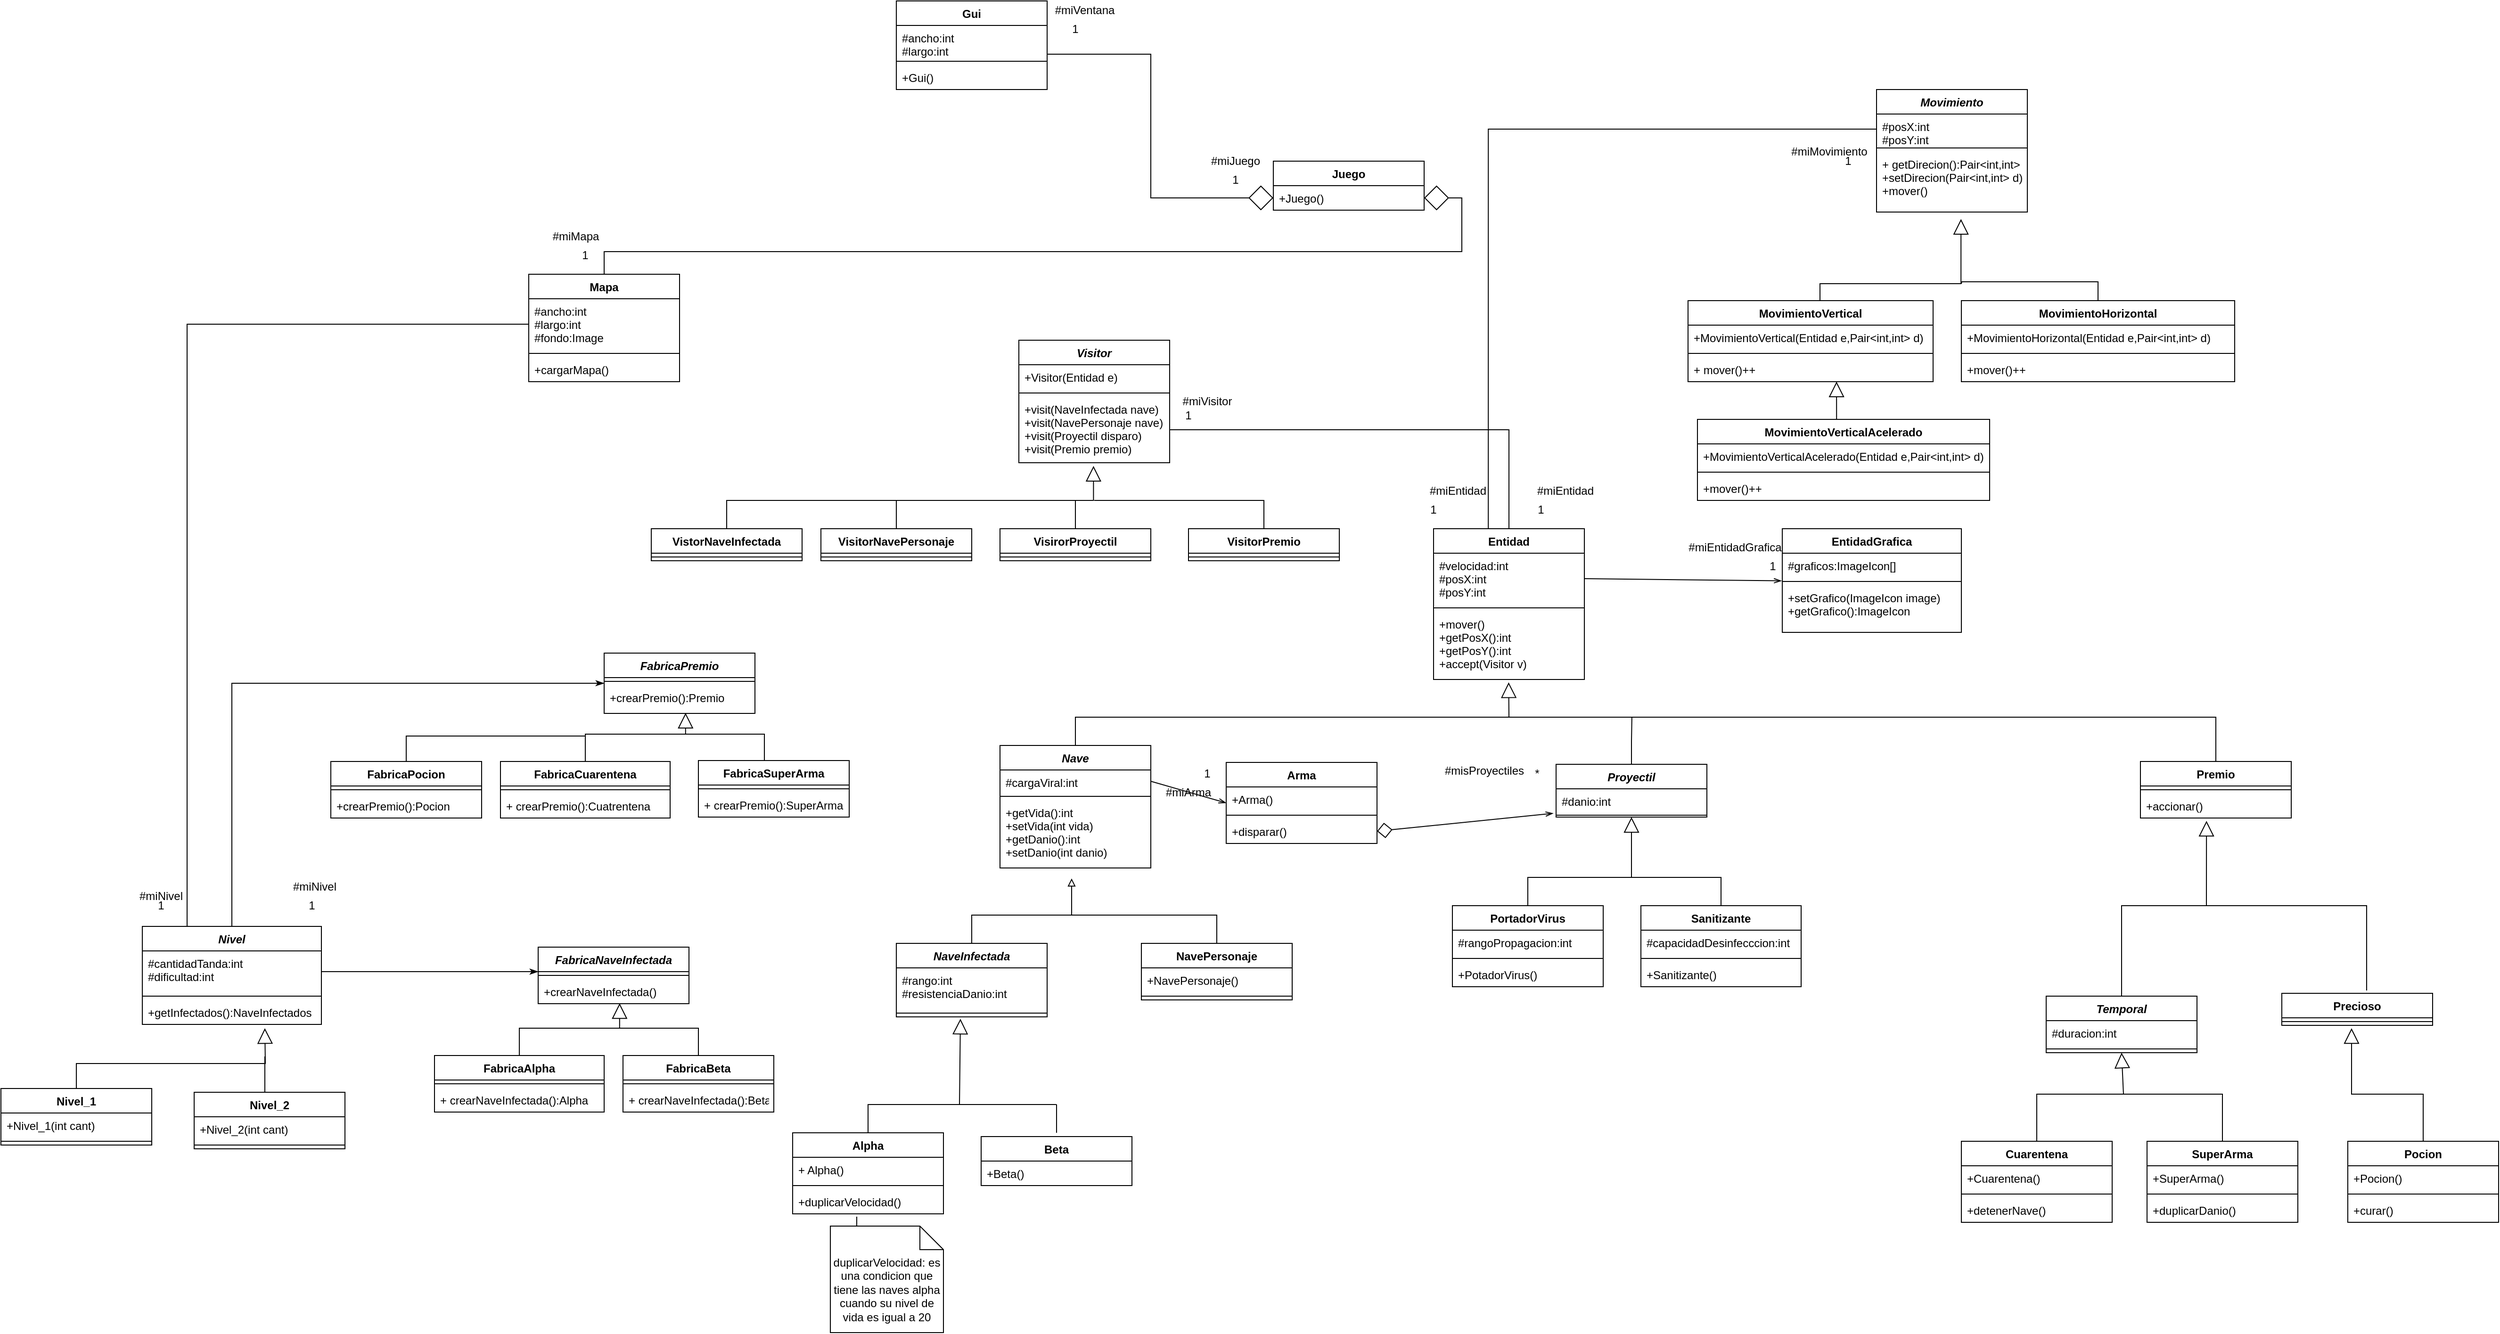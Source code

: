 <mxfile version="13.9.6" type="device"><diagram id="C5RBs43oDa-KdzZeNtuy" name="Page-1"><mxGraphModel dx="2450" dy="1631" grid="1" gridSize="10" guides="1" tooltips="1" connect="1" arrows="1" fold="1" page="1" pageScale="1" pageWidth="827" pageHeight="1169" math="0" shadow="0"><root><mxCell id="WIyWlLk6GJQsqaUBKTNV-0"/><mxCell id="WIyWlLk6GJQsqaUBKTNV-1" parent="WIyWlLk6GJQsqaUBKTNV-0"/><mxCell id="vrZAYbkZ-h7YE_ZRuM2D-54" style="edgeStyle=none;rounded=0;orthogonalLoop=1;jettySize=auto;html=1;exitX=0.5;exitY=0;exitDx=0;exitDy=0;startArrow=none;startFill=0;endArrow=block;endFill=0;endSize=14;" parent="WIyWlLk6GJQsqaUBKTNV-1" source="vrZAYbkZ-h7YE_ZRuM2D-0" edge="1"><mxGeometry relative="1" as="geometry"><mxPoint x="-122" y="440" as="targetPoint"/><Array as="points"><mxPoint x="-220" y="531"/><mxPoint x="-20" y="531"/><mxPoint x="-123" y="531"/></Array></mxGeometry></mxCell><mxCell id="vrZAYbkZ-h7YE_ZRuM2D-0" value="Alpha" style="swimlane;fontStyle=1;align=center;verticalAlign=top;childLayout=stackLayout;horizontal=1;startSize=26;horizontalStack=0;resizeParent=1;resizeParentMax=0;resizeLast=0;collapsible=1;marginBottom=0;" parent="WIyWlLk6GJQsqaUBKTNV-1" vertex="1"><mxGeometry x="-300" y="561" width="160" height="86" as="geometry"/></mxCell><mxCell id="-q3Nb7MG7wlZvP0WR283-77" value="+ Alpha()" style="text;strokeColor=none;fillColor=none;align=left;verticalAlign=top;spacingLeft=4;spacingRight=4;overflow=hidden;rotatable=0;points=[[0,0.5],[1,0.5]];portConstraint=eastwest;" parent="vrZAYbkZ-h7YE_ZRuM2D-0" vertex="1"><mxGeometry y="26" width="160" height="26" as="geometry"/></mxCell><mxCell id="-q3Nb7MG7wlZvP0WR283-78" value="" style="line;strokeWidth=1;fillColor=none;align=left;verticalAlign=middle;spacingTop=-1;spacingLeft=3;spacingRight=3;rotatable=0;labelPosition=right;points=[];portConstraint=eastwest;" parent="vrZAYbkZ-h7YE_ZRuM2D-0" vertex="1"><mxGeometry y="52" width="160" height="8" as="geometry"/></mxCell><mxCell id="vrZAYbkZ-h7YE_ZRuM2D-3" value="+duplicarVelocidad()" style="text;strokeColor=none;fillColor=none;align=left;verticalAlign=top;spacingLeft=4;spacingRight=4;overflow=hidden;rotatable=0;points=[[0,0.5],[1,0.5]];portConstraint=eastwest;" parent="vrZAYbkZ-h7YE_ZRuM2D-0" vertex="1"><mxGeometry y="60" width="160" height="26" as="geometry"/></mxCell><mxCell id="vrZAYbkZ-h7YE_ZRuM2D-55" style="edgeStyle=none;rounded=0;orthogonalLoop=1;jettySize=auto;html=1;exitX=0.5;exitY=0;exitDx=0;exitDy=0;startArrow=none;startFill=0;endArrow=none;endFill=0;" parent="WIyWlLk6GJQsqaUBKTNV-1" edge="1"><mxGeometry relative="1" as="geometry"><mxPoint x="-20" y="531" as="targetPoint"/><mxPoint x="-20" y="561" as="sourcePoint"/></mxGeometry></mxCell><mxCell id="vrZAYbkZ-h7YE_ZRuM2D-4" value="Beta" style="swimlane;fontStyle=1;align=center;verticalAlign=top;childLayout=stackLayout;horizontal=1;startSize=26;horizontalStack=0;resizeParent=1;resizeParentMax=0;resizeLast=0;collapsible=1;marginBottom=0;" parent="WIyWlLk6GJQsqaUBKTNV-1" vertex="1"><mxGeometry x="-100" y="565.01" width="160" height="52" as="geometry"/></mxCell><mxCell id="-q3Nb7MG7wlZvP0WR283-89" value="+Beta()" style="text;strokeColor=none;fillColor=none;align=left;verticalAlign=top;spacingLeft=4;spacingRight=4;overflow=hidden;rotatable=0;points=[[0,0.5],[1,0.5]];portConstraint=eastwest;" parent="vrZAYbkZ-h7YE_ZRuM2D-4" vertex="1"><mxGeometry y="26" width="160" height="26" as="geometry"/></mxCell><mxCell id="vrZAYbkZ-h7YE_ZRuM2D-8" value="Entidad" style="swimlane;fontStyle=1;align=center;verticalAlign=top;childLayout=stackLayout;horizontal=1;startSize=26;horizontalStack=0;resizeParent=1;resizeParentMax=0;resizeLast=0;collapsible=1;marginBottom=0;" parent="WIyWlLk6GJQsqaUBKTNV-1" vertex="1"><mxGeometry x="380" y="-80" width="160" height="160" as="geometry"/></mxCell><mxCell id="vrZAYbkZ-h7YE_ZRuM2D-9" value="#velocidad:int&#10;#posX:int&#10;#posY:int" style="text;strokeColor=none;fillColor=none;align=left;verticalAlign=top;spacingLeft=4;spacingRight=4;overflow=hidden;rotatable=0;points=[[0,0.5],[1,0.5]];portConstraint=eastwest;" parent="vrZAYbkZ-h7YE_ZRuM2D-8" vertex="1"><mxGeometry y="26" width="160" height="54" as="geometry"/></mxCell><mxCell id="vrZAYbkZ-h7YE_ZRuM2D-10" value="" style="line;strokeWidth=1;fillColor=none;align=left;verticalAlign=middle;spacingTop=-1;spacingLeft=3;spacingRight=3;rotatable=0;labelPosition=right;points=[];portConstraint=eastwest;" parent="vrZAYbkZ-h7YE_ZRuM2D-8" vertex="1"><mxGeometry y="80" width="160" height="8" as="geometry"/></mxCell><mxCell id="vrZAYbkZ-h7YE_ZRuM2D-11" value="+mover()&#10;+getPosX():int&#10;+getPosY():int&#10;+accept(Visitor v)" style="text;strokeColor=none;fillColor=none;align=left;verticalAlign=top;spacingLeft=4;spacingRight=4;overflow=hidden;rotatable=0;points=[[0,0.5],[1,0.5]];portConstraint=eastwest;" parent="vrZAYbkZ-h7YE_ZRuM2D-8" vertex="1"><mxGeometry y="88" width="160" height="72" as="geometry"/></mxCell><mxCell id="vrZAYbkZ-h7YE_ZRuM2D-53" style="edgeStyle=none;rounded=0;orthogonalLoop=1;jettySize=auto;html=1;exitX=0.5;exitY=0;exitDx=0;exitDy=0;startArrow=none;startFill=0;endArrow=none;endFill=0;" parent="WIyWlLk6GJQsqaUBKTNV-1" source="vrZAYbkZ-h7YE_ZRuM2D-12" edge="1"><mxGeometry relative="1" as="geometry"><mxPoint x="-10" y="330" as="targetPoint"/><Array as="points"><mxPoint x="150" y="330"/></Array></mxGeometry></mxCell><mxCell id="vrZAYbkZ-h7YE_ZRuM2D-12" value="NavePersonaje" style="swimlane;fontStyle=1;align=center;verticalAlign=top;childLayout=stackLayout;horizontal=1;startSize=26;horizontalStack=0;resizeParent=1;resizeParentMax=0;resizeLast=0;collapsible=1;marginBottom=0;" parent="WIyWlLk6GJQsqaUBKTNV-1" vertex="1"><mxGeometry x="70" y="360" width="160" height="60" as="geometry"/></mxCell><mxCell id="vrZAYbkZ-h7YE_ZRuM2D-13" value="+NavePersonaje()" style="text;strokeColor=none;fillColor=none;align=left;verticalAlign=top;spacingLeft=4;spacingRight=4;overflow=hidden;rotatable=0;points=[[0,0.5],[1,0.5]];portConstraint=eastwest;" parent="vrZAYbkZ-h7YE_ZRuM2D-12" vertex="1"><mxGeometry y="26" width="160" height="26" as="geometry"/></mxCell><mxCell id="vrZAYbkZ-h7YE_ZRuM2D-14" value="" style="line;strokeWidth=1;fillColor=none;align=left;verticalAlign=middle;spacingTop=-1;spacingLeft=3;spacingRight=3;rotatable=0;labelPosition=right;points=[];portConstraint=eastwest;" parent="vrZAYbkZ-h7YE_ZRuM2D-12" vertex="1"><mxGeometry y="52" width="160" height="8" as="geometry"/></mxCell><mxCell id="vrZAYbkZ-h7YE_ZRuM2D-52" style="edgeStyle=none;rounded=0;orthogonalLoop=1;jettySize=auto;html=1;exitX=0.5;exitY=0;exitDx=0;exitDy=0;entryX=0.475;entryY=1.154;entryDx=0;entryDy=0;entryPerimeter=0;startArrow=none;startFill=0;endArrow=block;endFill=0;" parent="WIyWlLk6GJQsqaUBKTNV-1" source="vrZAYbkZ-h7YE_ZRuM2D-16" target="vrZAYbkZ-h7YE_ZRuM2D-23" edge="1"><mxGeometry relative="1" as="geometry"><Array as="points"><mxPoint x="-110" y="330"/><mxPoint x="-4" y="330"/></Array></mxGeometry></mxCell><mxCell id="vrZAYbkZ-h7YE_ZRuM2D-16" value="NaveInfectada" style="swimlane;fontStyle=3;align=center;verticalAlign=top;childLayout=stackLayout;horizontal=1;startSize=26;horizontalStack=0;resizeParent=1;resizeParentMax=0;resizeLast=0;collapsible=1;marginBottom=0;" parent="WIyWlLk6GJQsqaUBKTNV-1" vertex="1"><mxGeometry x="-190" y="360" width="160" height="78" as="geometry"/></mxCell><mxCell id="vrZAYbkZ-h7YE_ZRuM2D-17" value="#rango:int&#10;#resistenciaDanio:int" style="text;strokeColor=none;fillColor=none;align=left;verticalAlign=top;spacingLeft=4;spacingRight=4;overflow=hidden;rotatable=0;points=[[0,0.5],[1,0.5]];portConstraint=eastwest;" parent="vrZAYbkZ-h7YE_ZRuM2D-16" vertex="1"><mxGeometry y="26" width="160" height="44" as="geometry"/></mxCell><mxCell id="vrZAYbkZ-h7YE_ZRuM2D-18" value="" style="line;strokeWidth=1;fillColor=none;align=left;verticalAlign=middle;spacingTop=-1;spacingLeft=3;spacingRight=3;rotatable=0;labelPosition=right;points=[];portConstraint=eastwest;" parent="vrZAYbkZ-h7YE_ZRuM2D-16" vertex="1"><mxGeometry y="70" width="160" height="8" as="geometry"/></mxCell><mxCell id="vrZAYbkZ-h7YE_ZRuM2D-51" style="edgeStyle=none;rounded=0;orthogonalLoop=1;jettySize=auto;html=1;exitX=0.5;exitY=0;exitDx=0;exitDy=0;startArrow=none;startFill=0;endArrow=none;endFill=0;" parent="WIyWlLk6GJQsqaUBKTNV-1" source="vrZAYbkZ-h7YE_ZRuM2D-20" edge="1"><mxGeometry relative="1" as="geometry"><mxPoint x="460" y="120" as="targetPoint"/><Array as="points"><mxPoint y="120"/><mxPoint x="160" y="120"/></Array></mxGeometry></mxCell><mxCell id="vrZAYbkZ-h7YE_ZRuM2D-20" value="Nave" style="swimlane;fontStyle=3;align=center;verticalAlign=top;childLayout=stackLayout;horizontal=1;startSize=26;horizontalStack=0;resizeParent=1;resizeParentMax=0;resizeLast=0;collapsible=1;marginBottom=0;" parent="WIyWlLk6GJQsqaUBKTNV-1" vertex="1"><mxGeometry x="-80" y="150" width="160" height="130" as="geometry"/></mxCell><mxCell id="vrZAYbkZ-h7YE_ZRuM2D-21" value="#cargaViral:int" style="text;strokeColor=none;fillColor=none;align=left;verticalAlign=top;spacingLeft=4;spacingRight=4;overflow=hidden;rotatable=0;points=[[0,0.5],[1,0.5]];portConstraint=eastwest;" parent="vrZAYbkZ-h7YE_ZRuM2D-20" vertex="1"><mxGeometry y="26" width="160" height="24" as="geometry"/></mxCell><mxCell id="vrZAYbkZ-h7YE_ZRuM2D-22" value="" style="line;strokeWidth=1;fillColor=none;align=left;verticalAlign=middle;spacingTop=-1;spacingLeft=3;spacingRight=3;rotatable=0;labelPosition=right;points=[];portConstraint=eastwest;" parent="vrZAYbkZ-h7YE_ZRuM2D-20" vertex="1"><mxGeometry y="50" width="160" height="8" as="geometry"/></mxCell><mxCell id="vrZAYbkZ-h7YE_ZRuM2D-23" value="+getVida():int&#10;+setVida(int vida)&#10;+getDanio():int&#10;+setDanio(int danio)" style="text;strokeColor=none;fillColor=none;align=left;verticalAlign=top;spacingLeft=4;spacingRight=4;overflow=hidden;rotatable=0;points=[[0,0.5],[1,0.5]];portConstraint=eastwest;" parent="vrZAYbkZ-h7YE_ZRuM2D-20" vertex="1"><mxGeometry y="58" width="160" height="72" as="geometry"/></mxCell><mxCell id="-q3Nb7MG7wlZvP0WR283-88" style="edgeStyle=orthogonalEdgeStyle;rounded=0;orthogonalLoop=1;jettySize=auto;html=1;exitX=0.5;exitY=0;exitDx=0;exitDy=0;startArrow=none;startFill=0;startSize=24;endArrow=none;endFill=0;endSize=6;" parent="WIyWlLk6GJQsqaUBKTNV-1" source="vrZAYbkZ-h7YE_ZRuM2D-28" edge="1"><mxGeometry relative="1" as="geometry"><mxPoint x="590.429" y="120" as="targetPoint"/></mxGeometry></mxCell><mxCell id="vrZAYbkZ-h7YE_ZRuM2D-28" value="Proyectil" style="swimlane;fontStyle=3;align=center;verticalAlign=top;childLayout=stackLayout;horizontal=1;startSize=26;horizontalStack=0;resizeParent=1;resizeParentMax=0;resizeLast=0;collapsible=1;marginBottom=0;" parent="WIyWlLk6GJQsqaUBKTNV-1" vertex="1"><mxGeometry x="510" y="170" width="160" height="56" as="geometry"/></mxCell><mxCell id="-q3Nb7MG7wlZvP0WR283-51" value="#danio:int" style="text;strokeColor=none;fillColor=none;align=left;verticalAlign=top;spacingLeft=4;spacingRight=4;overflow=hidden;rotatable=0;points=[[0,0.5],[1,0.5]];portConstraint=eastwest;" parent="vrZAYbkZ-h7YE_ZRuM2D-28" vertex="1"><mxGeometry y="26" width="160" height="26" as="geometry"/></mxCell><mxCell id="vrZAYbkZ-h7YE_ZRuM2D-30" value="" style="line;strokeWidth=1;fillColor=none;align=left;verticalAlign=middle;spacingTop=-1;spacingLeft=3;spacingRight=3;rotatable=0;labelPosition=right;points=[];portConstraint=eastwest;" parent="vrZAYbkZ-h7YE_ZRuM2D-28" vertex="1"><mxGeometry y="52" width="160" height="4" as="geometry"/></mxCell><mxCell id="vrZAYbkZ-h7YE_ZRuM2D-49" style="edgeStyle=none;rounded=0;orthogonalLoop=1;jettySize=auto;html=1;exitX=0.5;exitY=0;exitDx=0;exitDy=0;startArrow=none;startFill=0;endArrow=block;endFill=0;endSize=14;entryX=0.498;entryY=1.042;entryDx=0;entryDy=0;entryPerimeter=0;" parent="WIyWlLk6GJQsqaUBKTNV-1" source="vrZAYbkZ-h7YE_ZRuM2D-33" target="vrZAYbkZ-h7YE_ZRuM2D-11" edge="1"><mxGeometry relative="1" as="geometry"><mxPoint x="414" y="90" as="targetPoint"/><Array as="points"><mxPoint x="1210" y="120"/><mxPoint x="900" y="120"/><mxPoint x="810" y="120"/><mxPoint x="680" y="120"/><mxPoint x="460" y="120"/></Array></mxGeometry></mxCell><mxCell id="vrZAYbkZ-h7YE_ZRuM2D-33" value="Premio" style="swimlane;fontStyle=1;align=center;verticalAlign=top;childLayout=stackLayout;horizontal=1;startSize=26;horizontalStack=0;resizeParent=1;resizeParentMax=0;resizeLast=0;collapsible=1;marginBottom=0;" parent="WIyWlLk6GJQsqaUBKTNV-1" vertex="1"><mxGeometry x="1130" y="167" width="160" height="60" as="geometry"/></mxCell><mxCell id="vrZAYbkZ-h7YE_ZRuM2D-35" value="" style="line;strokeWidth=1;fillColor=none;align=left;verticalAlign=middle;spacingTop=-1;spacingLeft=3;spacingRight=3;rotatable=0;labelPosition=right;points=[];portConstraint=eastwest;" parent="vrZAYbkZ-h7YE_ZRuM2D-33" vertex="1"><mxGeometry y="26" width="160" height="8" as="geometry"/></mxCell><mxCell id="vrZAYbkZ-h7YE_ZRuM2D-36" value="+accionar()" style="text;strokeColor=none;fillColor=none;align=left;verticalAlign=top;spacingLeft=4;spacingRight=4;overflow=hidden;rotatable=0;points=[[0,0.5],[1,0.5]];portConstraint=eastwest;" parent="vrZAYbkZ-h7YE_ZRuM2D-33" vertex="1"><mxGeometry y="34" width="160" height="26" as="geometry"/></mxCell><mxCell id="vrZAYbkZ-h7YE_ZRuM2D-48" style="edgeStyle=none;rounded=0;orthogonalLoop=1;jettySize=auto;html=1;exitX=0.5;exitY=0;exitDx=0;exitDy=0;startArrow=none;startFill=0;endArrow=none;endFill=0;" parent="WIyWlLk6GJQsqaUBKTNV-1" source="vrZAYbkZ-h7YE_ZRuM2D-37" edge="1"><mxGeometry relative="1" as="geometry"><mxPoint x="1240" y="320" as="targetPoint"/><Array as="points"><mxPoint x="1110" y="320"/></Array></mxGeometry></mxCell><mxCell id="vrZAYbkZ-h7YE_ZRuM2D-37" value="Temporal" style="swimlane;fontStyle=3;align=center;verticalAlign=top;childLayout=stackLayout;horizontal=1;startSize=26;horizontalStack=0;resizeParent=1;resizeParentMax=0;resizeLast=0;collapsible=1;marginBottom=0;" parent="WIyWlLk6GJQsqaUBKTNV-1" vertex="1"><mxGeometry x="1030" y="416" width="160" height="60" as="geometry"/></mxCell><mxCell id="-q3Nb7MG7wlZvP0WR283-82" value="#duracion:int" style="text;strokeColor=none;fillColor=none;align=left;verticalAlign=top;spacingLeft=4;spacingRight=4;overflow=hidden;rotatable=0;points=[[0,0.5],[1,0.5]];portConstraint=eastwest;" parent="vrZAYbkZ-h7YE_ZRuM2D-37" vertex="1"><mxGeometry y="26" width="160" height="26" as="geometry"/></mxCell><mxCell id="vrZAYbkZ-h7YE_ZRuM2D-39" value="" style="line;strokeWidth=1;fillColor=none;align=left;verticalAlign=middle;spacingTop=-1;spacingLeft=3;spacingRight=3;rotatable=0;labelPosition=right;points=[];portConstraint=eastwest;" parent="vrZAYbkZ-h7YE_ZRuM2D-37" vertex="1"><mxGeometry y="52" width="160" height="8" as="geometry"/></mxCell><mxCell id="vrZAYbkZ-h7YE_ZRuM2D-47" style="edgeStyle=none;rounded=0;orthogonalLoop=1;jettySize=auto;html=1;entryX=0.438;entryY=1.115;entryDx=0;entryDy=0;entryPerimeter=0;startArrow=none;startFill=0;endArrow=block;endFill=0;endSize=14;" parent="WIyWlLk6GJQsqaUBKTNV-1" target="vrZAYbkZ-h7YE_ZRuM2D-36" edge="1"><mxGeometry relative="1" as="geometry"><mxPoint x="1370" y="410" as="sourcePoint"/><Array as="points"><mxPoint x="1370" y="320"/><mxPoint x="1230" y="320"/><mxPoint x="1200" y="320"/></Array></mxGeometry></mxCell><mxCell id="vrZAYbkZ-h7YE_ZRuM2D-41" value="Precioso" style="swimlane;fontStyle=1;align=center;verticalAlign=top;childLayout=stackLayout;horizontal=1;startSize=26;horizontalStack=0;resizeParent=1;resizeParentMax=0;resizeLast=0;collapsible=1;marginBottom=0;" parent="WIyWlLk6GJQsqaUBKTNV-1" vertex="1"><mxGeometry x="1280" y="413" width="160" height="34" as="geometry"/></mxCell><mxCell id="vrZAYbkZ-h7YE_ZRuM2D-43" value="" style="line;strokeWidth=1;fillColor=none;align=left;verticalAlign=middle;spacingTop=-1;spacingLeft=3;spacingRight=3;rotatable=0;labelPosition=right;points=[];portConstraint=eastwest;" parent="vrZAYbkZ-h7YE_ZRuM2D-41" vertex="1"><mxGeometry y="26" width="160" height="8" as="geometry"/></mxCell><mxCell id="vrZAYbkZ-h7YE_ZRuM2D-56" value="Arma" style="swimlane;fontStyle=1;align=center;verticalAlign=top;childLayout=stackLayout;horizontal=1;startSize=26;horizontalStack=0;resizeParent=1;resizeParentMax=0;resizeLast=0;collapsible=1;marginBottom=0;" parent="WIyWlLk6GJQsqaUBKTNV-1" vertex="1"><mxGeometry x="160" y="168" width="160" height="86" as="geometry"/></mxCell><mxCell id="AaCoDPqQn8ZPXxicRVi0-68" value="+Arma()" style="text;strokeColor=none;fillColor=none;align=left;verticalAlign=top;spacingLeft=4;spacingRight=4;overflow=hidden;rotatable=0;points=[[0,0.5],[1,0.5]];portConstraint=eastwest;" vertex="1" parent="vrZAYbkZ-h7YE_ZRuM2D-56"><mxGeometry y="26" width="160" height="26" as="geometry"/></mxCell><mxCell id="AaCoDPqQn8ZPXxicRVi0-69" value="" style="line;strokeWidth=1;fillColor=none;align=left;verticalAlign=middle;spacingTop=-1;spacingLeft=3;spacingRight=3;rotatable=0;labelPosition=right;points=[];portConstraint=eastwest;" vertex="1" parent="vrZAYbkZ-h7YE_ZRuM2D-56"><mxGeometry y="52" width="160" height="8" as="geometry"/></mxCell><mxCell id="vrZAYbkZ-h7YE_ZRuM2D-59" value="+disparar()" style="text;strokeColor=none;fillColor=none;align=left;verticalAlign=top;spacingLeft=4;spacingRight=4;overflow=hidden;rotatable=0;points=[[0,0.5],[1,0.5]];portConstraint=eastwest;" parent="vrZAYbkZ-h7YE_ZRuM2D-56" vertex="1"><mxGeometry y="60" width="160" height="26" as="geometry"/></mxCell><mxCell id="vrZAYbkZ-h7YE_ZRuM2D-71" style="edgeStyle=none;rounded=0;orthogonalLoop=1;jettySize=auto;html=1;exitX=0.5;exitY=0;exitDx=0;exitDy=0;startArrow=none;startFill=0;endArrow=block;endFill=0;endSize=14;entryX=0.5;entryY=1;entryDx=0;entryDy=0;" parent="WIyWlLk6GJQsqaUBKTNV-1" source="vrZAYbkZ-h7YE_ZRuM2D-63" edge="1" target="vrZAYbkZ-h7YE_ZRuM2D-28"><mxGeometry relative="1" as="geometry"><mxPoint x="588.08" y="249" as="targetPoint"/><Array as="points"><mxPoint x="480" y="290"/><mxPoint x="590" y="290"/></Array></mxGeometry></mxCell><mxCell id="vrZAYbkZ-h7YE_ZRuM2D-63" value="PortadorVirus" style="swimlane;fontStyle=1;align=center;verticalAlign=top;childLayout=stackLayout;horizontal=1;startSize=26;horizontalStack=0;resizeParent=1;resizeParentMax=0;resizeLast=0;collapsible=1;marginBottom=0;" parent="WIyWlLk6GJQsqaUBKTNV-1" vertex="1"><mxGeometry x="400" y="320" width="160" height="86" as="geometry"/></mxCell><mxCell id="vrZAYbkZ-h7YE_ZRuM2D-64" value="#rangoPropagacion:int&#10;" style="text;strokeColor=none;fillColor=none;align=left;verticalAlign=top;spacingLeft=4;spacingRight=4;overflow=hidden;rotatable=0;points=[[0,0.5],[1,0.5]];portConstraint=eastwest;" parent="vrZAYbkZ-h7YE_ZRuM2D-63" vertex="1"><mxGeometry y="26" width="160" height="26" as="geometry"/></mxCell><mxCell id="vrZAYbkZ-h7YE_ZRuM2D-65" value="" style="line;strokeWidth=1;fillColor=none;align=left;verticalAlign=middle;spacingTop=-1;spacingLeft=3;spacingRight=3;rotatable=0;labelPosition=right;points=[];portConstraint=eastwest;" parent="vrZAYbkZ-h7YE_ZRuM2D-63" vertex="1"><mxGeometry y="52" width="160" height="8" as="geometry"/></mxCell><mxCell id="AaCoDPqQn8ZPXxicRVi0-66" value="+PotadorVirus()" style="text;strokeColor=none;fillColor=none;align=left;verticalAlign=top;spacingLeft=4;spacingRight=4;overflow=hidden;rotatable=0;points=[[0,0.5],[1,0.5]];portConstraint=eastwest;" vertex="1" parent="vrZAYbkZ-h7YE_ZRuM2D-63"><mxGeometry y="60" width="160" height="26" as="geometry"/></mxCell><mxCell id="vrZAYbkZ-h7YE_ZRuM2D-72" style="edgeStyle=none;rounded=0;orthogonalLoop=1;jettySize=auto;html=1;exitX=0.5;exitY=0;exitDx=0;exitDy=0;startArrow=none;startFill=0;endArrow=none;endFill=0;" parent="WIyWlLk6GJQsqaUBKTNV-1" source="vrZAYbkZ-h7YE_ZRuM2D-67" edge="1"><mxGeometry relative="1" as="geometry"><mxPoint x="500" y="290" as="targetPoint"/><Array as="points"><mxPoint x="685" y="290"/></Array></mxGeometry></mxCell><mxCell id="vrZAYbkZ-h7YE_ZRuM2D-67" value="Sanitizante" style="swimlane;fontStyle=1;align=center;verticalAlign=top;childLayout=stackLayout;horizontal=1;startSize=26;horizontalStack=0;resizeParent=1;resizeParentMax=0;resizeLast=0;collapsible=1;marginBottom=0;" parent="WIyWlLk6GJQsqaUBKTNV-1" vertex="1"><mxGeometry x="600" y="320" width="170" height="86" as="geometry"/></mxCell><mxCell id="vrZAYbkZ-h7YE_ZRuM2D-68" value="#capacidadDesinfecccion:int" style="text;strokeColor=none;fillColor=none;align=left;verticalAlign=top;spacingLeft=4;spacingRight=4;overflow=hidden;rotatable=0;points=[[0,0.5],[1,0.5]];portConstraint=eastwest;" parent="vrZAYbkZ-h7YE_ZRuM2D-67" vertex="1"><mxGeometry y="26" width="170" height="26" as="geometry"/></mxCell><mxCell id="vrZAYbkZ-h7YE_ZRuM2D-69" value="" style="line;strokeWidth=1;fillColor=none;align=left;verticalAlign=middle;spacingTop=-1;spacingLeft=3;spacingRight=3;rotatable=0;labelPosition=right;points=[];portConstraint=eastwest;" parent="vrZAYbkZ-h7YE_ZRuM2D-67" vertex="1"><mxGeometry y="52" width="170" height="8" as="geometry"/></mxCell><mxCell id="AaCoDPqQn8ZPXxicRVi0-67" value="+Sanitizante()" style="text;strokeColor=none;fillColor=none;align=left;verticalAlign=top;spacingLeft=4;spacingRight=4;overflow=hidden;rotatable=0;points=[[0,0.5],[1,0.5]];portConstraint=eastwest;" vertex="1" parent="vrZAYbkZ-h7YE_ZRuM2D-67"><mxGeometry y="60" width="170" height="26" as="geometry"/></mxCell><mxCell id="vrZAYbkZ-h7YE_ZRuM2D-73" value="Nivel" style="swimlane;fontStyle=3;align=center;verticalAlign=top;childLayout=stackLayout;horizontal=1;startSize=26;horizontalStack=0;resizeParent=1;resizeParentMax=0;resizeLast=0;collapsible=1;marginBottom=0;" parent="WIyWlLk6GJQsqaUBKTNV-1" vertex="1"><mxGeometry x="-990" y="342" width="190" height="104" as="geometry"/></mxCell><mxCell id="vrZAYbkZ-h7YE_ZRuM2D-74" value="#cantidadTanda:int&#10;#dificultad:int" style="text;strokeColor=none;fillColor=none;align=left;verticalAlign=top;spacingLeft=4;spacingRight=4;overflow=hidden;rotatable=0;points=[[0,0.5],[1,0.5]];portConstraint=eastwest;" parent="vrZAYbkZ-h7YE_ZRuM2D-73" vertex="1"><mxGeometry y="26" width="190" height="44" as="geometry"/></mxCell><mxCell id="vrZAYbkZ-h7YE_ZRuM2D-75" value="" style="line;strokeWidth=1;fillColor=none;align=left;verticalAlign=middle;spacingTop=-1;spacingLeft=3;spacingRight=3;rotatable=0;labelPosition=right;points=[];portConstraint=eastwest;" parent="vrZAYbkZ-h7YE_ZRuM2D-73" vertex="1"><mxGeometry y="70" width="190" height="8" as="geometry"/></mxCell><mxCell id="vrZAYbkZ-h7YE_ZRuM2D-76" value="+getInfectados():NaveInfectados" style="text;strokeColor=none;fillColor=none;align=left;verticalAlign=top;spacingLeft=4;spacingRight=4;overflow=hidden;rotatable=0;points=[[0,0.5],[1,0.5]];portConstraint=eastwest;" parent="vrZAYbkZ-h7YE_ZRuM2D-73" vertex="1"><mxGeometry y="78" width="190" height="26" as="geometry"/></mxCell><mxCell id="vrZAYbkZ-h7YE_ZRuM2D-79" style="edgeStyle=none;rounded=0;orthogonalLoop=1;jettySize=auto;html=1;exitX=1;exitY=0.5;exitDx=0;exitDy=0;entryX=0;entryY=0.5;entryDx=0;entryDy=0;startArrow=none;startFill=0;endArrow=openThin;endFill=0;" parent="WIyWlLk6GJQsqaUBKTNV-1" source="vrZAYbkZ-h7YE_ZRuM2D-21" target="vrZAYbkZ-h7YE_ZRuM2D-56" edge="1"><mxGeometry relative="1" as="geometry"/></mxCell><mxCell id="vrZAYbkZ-h7YE_ZRuM2D-80" style="edgeStyle=none;rounded=0;orthogonalLoop=1;jettySize=auto;html=1;exitX=1;exitY=0.5;exitDx=0;exitDy=0;entryX=-0.019;entryY=-0.2;entryDx=0;entryDy=0;entryPerimeter=0;startArrow=diamond;startFill=0;endArrow=openThin;endFill=0;endSize=6;startSize=14;" parent="WIyWlLk6GJQsqaUBKTNV-1" source="vrZAYbkZ-h7YE_ZRuM2D-59" edge="1"><mxGeometry relative="1" as="geometry"><mxPoint x="506.96" y="222" as="targetPoint"/></mxGeometry></mxCell><mxCell id="vrZAYbkZ-h7YE_ZRuM2D-83" value="EntidadGrafica" style="swimlane;fontStyle=1;align=center;verticalAlign=top;childLayout=stackLayout;horizontal=1;startSize=26;horizontalStack=0;resizeParent=1;resizeParentMax=0;resizeLast=0;collapsible=1;marginBottom=0;" parent="WIyWlLk6GJQsqaUBKTNV-1" vertex="1"><mxGeometry x="750" y="-80" width="190" height="110" as="geometry"/></mxCell><mxCell id="vrZAYbkZ-h7YE_ZRuM2D-84" value="#graficos:ImageIcon[]" style="text;strokeColor=none;fillColor=none;align=left;verticalAlign=top;spacingLeft=4;spacingRight=4;overflow=hidden;rotatable=0;points=[[0,0.5],[1,0.5]];portConstraint=eastwest;" parent="vrZAYbkZ-h7YE_ZRuM2D-83" vertex="1"><mxGeometry y="26" width="190" height="26" as="geometry"/></mxCell><mxCell id="vrZAYbkZ-h7YE_ZRuM2D-85" value="" style="line;strokeWidth=1;fillColor=none;align=left;verticalAlign=middle;spacingTop=-1;spacingLeft=3;spacingRight=3;rotatable=0;labelPosition=right;points=[];portConstraint=eastwest;" parent="vrZAYbkZ-h7YE_ZRuM2D-83" vertex="1"><mxGeometry y="52" width="190" height="8" as="geometry"/></mxCell><mxCell id="vrZAYbkZ-h7YE_ZRuM2D-86" value="+setGrafico(ImageIcon image)&#10;+getGrafico():ImageIcon" style="text;strokeColor=none;fillColor=none;align=left;verticalAlign=top;spacingLeft=4;spacingRight=4;overflow=hidden;rotatable=0;points=[[0,0.5],[1,0.5]];portConstraint=eastwest;" parent="vrZAYbkZ-h7YE_ZRuM2D-83" vertex="1"><mxGeometry y="60" width="190" height="50" as="geometry"/></mxCell><mxCell id="vrZAYbkZ-h7YE_ZRuM2D-87" style="edgeStyle=none;rounded=0;orthogonalLoop=1;jettySize=auto;html=1;exitX=1;exitY=0.5;exitDx=0;exitDy=0;startArrow=none;startFill=0;endArrow=openThin;endFill=0;entryX=-0.004;entryY=1.128;entryDx=0;entryDy=0;entryPerimeter=0;" parent="WIyWlLk6GJQsqaUBKTNV-1" source="vrZAYbkZ-h7YE_ZRuM2D-9" target="vrZAYbkZ-h7YE_ZRuM2D-84" edge="1"><mxGeometry relative="1" as="geometry"><mxPoint x="620" y="-17" as="targetPoint"/></mxGeometry></mxCell><mxCell id="vrZAYbkZ-h7YE_ZRuM2D-100" style="edgeStyle=none;rounded=0;orthogonalLoop=1;jettySize=auto;html=1;exitX=0.5;exitY=0;exitDx=0;exitDy=0;entryX=0.5;entryY=1;entryDx=0;entryDy=0;startArrow=none;startFill=0;endArrow=block;endFill=0;endSize=14;" parent="WIyWlLk6GJQsqaUBKTNV-1" source="vrZAYbkZ-h7YE_ZRuM2D-88" target="vrZAYbkZ-h7YE_ZRuM2D-37" edge="1"><mxGeometry relative="1" as="geometry"><mxPoint x="1111.6" y="437.716" as="targetPoint"/><Array as="points"><mxPoint x="1020" y="520"/><mxPoint x="1112" y="520"/></Array></mxGeometry></mxCell><mxCell id="vrZAYbkZ-h7YE_ZRuM2D-88" value="Cuarentena" style="swimlane;fontStyle=1;align=center;verticalAlign=top;childLayout=stackLayout;horizontal=1;startSize=26;horizontalStack=0;resizeParent=1;resizeParentMax=0;resizeLast=0;collapsible=1;marginBottom=0;" parent="WIyWlLk6GJQsqaUBKTNV-1" vertex="1"><mxGeometry x="940" y="570" width="160" height="86" as="geometry"/></mxCell><mxCell id="AaCoDPqQn8ZPXxicRVi0-63" value="+Cuarentena()" style="text;strokeColor=none;fillColor=none;align=left;verticalAlign=top;spacingLeft=4;spacingRight=4;overflow=hidden;rotatable=0;points=[[0,0.5],[1,0.5]];portConstraint=eastwest;" vertex="1" parent="vrZAYbkZ-h7YE_ZRuM2D-88"><mxGeometry y="26" width="160" height="26" as="geometry"/></mxCell><mxCell id="vrZAYbkZ-h7YE_ZRuM2D-90" value="" style="line;strokeWidth=1;fillColor=none;align=left;verticalAlign=middle;spacingTop=-1;spacingLeft=3;spacingRight=3;rotatable=0;labelPosition=right;points=[];portConstraint=eastwest;" parent="vrZAYbkZ-h7YE_ZRuM2D-88" vertex="1"><mxGeometry y="52" width="160" height="8" as="geometry"/></mxCell><mxCell id="-q3Nb7MG7wlZvP0WR283-79" value="+detenerNave()" style="text;strokeColor=none;fillColor=none;align=left;verticalAlign=top;spacingLeft=4;spacingRight=4;overflow=hidden;rotatable=0;points=[[0,0.5],[1,0.5]];portConstraint=eastwest;" parent="vrZAYbkZ-h7YE_ZRuM2D-88" vertex="1"><mxGeometry y="60" width="160" height="26" as="geometry"/></mxCell><mxCell id="vrZAYbkZ-h7YE_ZRuM2D-101" style="edgeStyle=none;rounded=0;orthogonalLoop=1;jettySize=auto;html=1;exitX=0.5;exitY=0;exitDx=0;exitDy=0;startArrow=none;startFill=0;endArrow=none;endFill=0;" parent="WIyWlLk6GJQsqaUBKTNV-1" source="vrZAYbkZ-h7YE_ZRuM2D-92" edge="1"><mxGeometry relative="1" as="geometry"><mxPoint x="1110" y="520" as="targetPoint"/><Array as="points"><mxPoint x="1217" y="520"/></Array></mxGeometry></mxCell><mxCell id="vrZAYbkZ-h7YE_ZRuM2D-92" value="SuperArma" style="swimlane;fontStyle=1;align=center;verticalAlign=top;childLayout=stackLayout;horizontal=1;startSize=26;horizontalStack=0;resizeParent=1;resizeParentMax=0;resizeLast=0;collapsible=1;marginBottom=0;" parent="WIyWlLk6GJQsqaUBKTNV-1" vertex="1"><mxGeometry x="1137" y="570" width="160" height="86" as="geometry"/></mxCell><mxCell id="AaCoDPqQn8ZPXxicRVi0-65" value="+SuperArma()" style="text;strokeColor=none;fillColor=none;align=left;verticalAlign=top;spacingLeft=4;spacingRight=4;overflow=hidden;rotatable=0;points=[[0,0.5],[1,0.5]];portConstraint=eastwest;" vertex="1" parent="vrZAYbkZ-h7YE_ZRuM2D-92"><mxGeometry y="26" width="160" height="26" as="geometry"/></mxCell><mxCell id="vrZAYbkZ-h7YE_ZRuM2D-94" value="" style="line;strokeWidth=1;fillColor=none;align=left;verticalAlign=middle;spacingTop=-1;spacingLeft=3;spacingRight=3;rotatable=0;labelPosition=right;points=[];portConstraint=eastwest;" parent="vrZAYbkZ-h7YE_ZRuM2D-92" vertex="1"><mxGeometry y="52" width="160" height="8" as="geometry"/></mxCell><mxCell id="-q3Nb7MG7wlZvP0WR283-81" value="+duplicarDanio()" style="text;strokeColor=none;fillColor=none;align=left;verticalAlign=top;spacingLeft=4;spacingRight=4;overflow=hidden;rotatable=0;points=[[0,0.5],[1,0.5]];portConstraint=eastwest;" parent="vrZAYbkZ-h7YE_ZRuM2D-92" vertex="1"><mxGeometry y="60" width="160" height="26" as="geometry"/></mxCell><mxCell id="vrZAYbkZ-h7YE_ZRuM2D-102" style="edgeStyle=none;rounded=0;orthogonalLoop=1;jettySize=auto;html=1;exitX=0.5;exitY=0;exitDx=0;exitDy=0;startArrow=none;startFill=0;endArrow=block;endFill=0;endSize=14;" parent="WIyWlLk6GJQsqaUBKTNV-1" source="vrZAYbkZ-h7YE_ZRuM2D-96" edge="1"><mxGeometry relative="1" as="geometry"><mxPoint x="1354" y="450" as="targetPoint"/><Array as="points"><mxPoint x="1430" y="520"/><mxPoint x="1354" y="520"/></Array></mxGeometry></mxCell><mxCell id="vrZAYbkZ-h7YE_ZRuM2D-96" value="Pocion" style="swimlane;fontStyle=1;align=center;verticalAlign=top;childLayout=stackLayout;horizontal=1;startSize=26;horizontalStack=0;resizeParent=1;resizeParentMax=0;resizeLast=0;collapsible=1;marginBottom=0;" parent="WIyWlLk6GJQsqaUBKTNV-1" vertex="1"><mxGeometry x="1350" y="570" width="160" height="86" as="geometry"/></mxCell><mxCell id="AaCoDPqQn8ZPXxicRVi0-64" value="+Pocion()" style="text;strokeColor=none;fillColor=none;align=left;verticalAlign=top;spacingLeft=4;spacingRight=4;overflow=hidden;rotatable=0;points=[[0,0.5],[1,0.5]];portConstraint=eastwest;" vertex="1" parent="vrZAYbkZ-h7YE_ZRuM2D-96"><mxGeometry y="26" width="160" height="26" as="geometry"/></mxCell><mxCell id="vrZAYbkZ-h7YE_ZRuM2D-98" value="" style="line;strokeWidth=1;fillColor=none;align=left;verticalAlign=middle;spacingTop=-1;spacingLeft=3;spacingRight=3;rotatable=0;labelPosition=right;points=[];portConstraint=eastwest;" parent="vrZAYbkZ-h7YE_ZRuM2D-96" vertex="1"><mxGeometry y="52" width="160" height="8" as="geometry"/></mxCell><mxCell id="-q3Nb7MG7wlZvP0WR283-80" value="+curar()" style="text;strokeColor=none;fillColor=none;align=left;verticalAlign=top;spacingLeft=4;spacingRight=4;overflow=hidden;rotatable=0;points=[[0,0.5],[1,0.5]];portConstraint=eastwest;" parent="vrZAYbkZ-h7YE_ZRuM2D-96" vertex="1"><mxGeometry y="60" width="160" height="26" as="geometry"/></mxCell><mxCell id="vrZAYbkZ-h7YE_ZRuM2D-114" value="1" style="text;html=1;strokeColor=none;fillColor=none;align=center;verticalAlign=middle;whiteSpace=wrap;rounded=0;" parent="WIyWlLk6GJQsqaUBKTNV-1" vertex="1"><mxGeometry x="720" y="-50" width="40" height="20" as="geometry"/></mxCell><mxCell id="vrZAYbkZ-h7YE_ZRuM2D-115" value="#miEntidadGrafica" style="text;html=1;strokeColor=none;fillColor=none;align=center;verticalAlign=middle;whiteSpace=wrap;rounded=0;" parent="WIyWlLk6GJQsqaUBKTNV-1" vertex="1"><mxGeometry x="680" y="-70" width="40" height="20" as="geometry"/></mxCell><mxCell id="vrZAYbkZ-h7YE_ZRuM2D-125" value="#miArma" style="text;html=1;strokeColor=none;fillColor=none;align=center;verticalAlign=middle;whiteSpace=wrap;rounded=0;" parent="WIyWlLk6GJQsqaUBKTNV-1" vertex="1"><mxGeometry x="100" y="190" width="40" height="20" as="geometry"/></mxCell><mxCell id="vrZAYbkZ-h7YE_ZRuM2D-126" value="1" style="text;html=1;strokeColor=none;fillColor=none;align=center;verticalAlign=middle;whiteSpace=wrap;rounded=0;" parent="WIyWlLk6GJQsqaUBKTNV-1" vertex="1"><mxGeometry x="120" y="170" width="40" height="20" as="geometry"/></mxCell><mxCell id="vrZAYbkZ-h7YE_ZRuM2D-127" value="*" style="text;html=1;strokeColor=none;fillColor=none;align=center;verticalAlign=middle;whiteSpace=wrap;rounded=0;" parent="WIyWlLk6GJQsqaUBKTNV-1" vertex="1"><mxGeometry x="470" y="170" width="40" height="20" as="geometry"/></mxCell><mxCell id="vrZAYbkZ-h7YE_ZRuM2D-128" value="#misProyectiles" style="text;html=1;strokeColor=none;fillColor=none;align=center;verticalAlign=middle;whiteSpace=wrap;rounded=0;" parent="WIyWlLk6GJQsqaUBKTNV-1" vertex="1"><mxGeometry x="414" y="167" width="40" height="20" as="geometry"/></mxCell><mxCell id="-q3Nb7MG7wlZvP0WR283-47" style="edgeStyle=orthogonalEdgeStyle;rounded=0;orthogonalLoop=1;jettySize=auto;html=1;exitX=0;exitY=0;exitDx=47.5;exitDy=0;exitPerimeter=0;entryX=0.425;entryY=1.115;entryDx=0;entryDy=0;entryPerimeter=0;endArrow=none;endFill=0;endSize=14;" parent="WIyWlLk6GJQsqaUBKTNV-1" source="vrZAYbkZ-h7YE_ZRuM2D-136" target="vrZAYbkZ-h7YE_ZRuM2D-3" edge="1"><mxGeometry relative="1" as="geometry"/></mxCell><mxCell id="vrZAYbkZ-h7YE_ZRuM2D-136" value="duplicarVelocidad: es una condicion que tiene las naves alpha cuando su nivel de vida es igual a 20" style="shape=note2;boundedLbl=1;whiteSpace=wrap;html=1;size=25;verticalAlign=top;align=center;" parent="WIyWlLk6GJQsqaUBKTNV-1" vertex="1"><mxGeometry x="-260" y="660" width="120" height="112.99" as="geometry"/></mxCell><mxCell id="-q3Nb7MG7wlZvP0WR283-0" value="Visitor" style="swimlane;fontStyle=3;align=center;verticalAlign=top;childLayout=stackLayout;horizontal=1;startSize=26;horizontalStack=0;resizeParent=1;resizeParentMax=0;resizeLast=0;collapsible=1;marginBottom=0;" parent="WIyWlLk6GJQsqaUBKTNV-1" vertex="1"><mxGeometry x="-60" y="-280" width="160" height="130" as="geometry"/></mxCell><mxCell id="-q3Nb7MG7wlZvP0WR283-8" value="+Visitor(Entidad e)" style="text;strokeColor=none;fillColor=none;align=left;verticalAlign=top;spacingLeft=4;spacingRight=4;overflow=hidden;rotatable=0;points=[[0,0.5],[1,0.5]];portConstraint=eastwest;" parent="-q3Nb7MG7wlZvP0WR283-0" vertex="1"><mxGeometry y="26" width="160" height="26" as="geometry"/></mxCell><mxCell id="-q3Nb7MG7wlZvP0WR283-2" value="" style="line;strokeWidth=1;fillColor=none;align=left;verticalAlign=middle;spacingTop=-1;spacingLeft=3;spacingRight=3;rotatable=0;labelPosition=right;points=[];portConstraint=eastwest;" parent="-q3Nb7MG7wlZvP0WR283-0" vertex="1"><mxGeometry y="52" width="160" height="8" as="geometry"/></mxCell><mxCell id="-q3Nb7MG7wlZvP0WR283-3" value="+visit(NaveInfectada nave)&#10;+visit(NavePersonaje nave)&#10;+visit(Proyectil disparo)&#10;+visit(Premio premio)" style="text;strokeColor=none;fillColor=none;align=left;verticalAlign=top;spacingLeft=4;spacingRight=4;overflow=hidden;rotatable=0;points=[[0,0.5],[1,0.5]];portConstraint=eastwest;" parent="-q3Nb7MG7wlZvP0WR283-0" vertex="1"><mxGeometry y="60" width="160" height="70" as="geometry"/></mxCell><mxCell id="-q3Nb7MG7wlZvP0WR283-5" style="edgeStyle=orthogonalEdgeStyle;rounded=0;orthogonalLoop=1;jettySize=auto;html=1;exitX=1;exitY=0.5;exitDx=0;exitDy=0;endArrow=none;endFill=0;" parent="WIyWlLk6GJQsqaUBKTNV-1" source="-q3Nb7MG7wlZvP0WR283-3" target="vrZAYbkZ-h7YE_ZRuM2D-8" edge="1"><mxGeometry relative="1" as="geometry"/></mxCell><mxCell id="-q3Nb7MG7wlZvP0WR283-6" value="1" style="text;html=1;strokeColor=none;fillColor=none;align=center;verticalAlign=middle;whiteSpace=wrap;rounded=0;" parent="WIyWlLk6GJQsqaUBKTNV-1" vertex="1"><mxGeometry x="474" y="-110" width="40" height="20" as="geometry"/></mxCell><mxCell id="-q3Nb7MG7wlZvP0WR283-7" value="#miEntidad" style="text;html=1;strokeColor=none;fillColor=none;align=center;verticalAlign=middle;whiteSpace=wrap;rounded=0;" parent="WIyWlLk6GJQsqaUBKTNV-1" vertex="1"><mxGeometry x="500" y="-130" width="40" height="20" as="geometry"/></mxCell><mxCell id="-q3Nb7MG7wlZvP0WR283-33" style="edgeStyle=orthogonalEdgeStyle;rounded=0;orthogonalLoop=1;jettySize=auto;html=1;exitX=0.5;exitY=0;exitDx=0;exitDy=0;endArrow=none;endFill=0;endSize=14;" parent="WIyWlLk6GJQsqaUBKTNV-1" source="-q3Nb7MG7wlZvP0WR283-9" edge="1"><mxGeometry relative="1" as="geometry"><mxPoint x="-190" y="-110" as="targetPoint"/></mxGeometry></mxCell><mxCell id="-q3Nb7MG7wlZvP0WR283-9" value="VisitorNavePersonaje" style="swimlane;fontStyle=1;align=center;verticalAlign=top;childLayout=stackLayout;horizontal=1;startSize=26;horizontalStack=0;resizeParent=1;resizeParentMax=0;resizeLast=0;collapsible=1;marginBottom=0;" parent="WIyWlLk6GJQsqaUBKTNV-1" vertex="1"><mxGeometry x="-270" y="-80" width="160" height="34" as="geometry"/></mxCell><mxCell id="-q3Nb7MG7wlZvP0WR283-11" value="" style="line;strokeWidth=1;fillColor=none;align=left;verticalAlign=middle;spacingTop=-1;spacingLeft=3;spacingRight=3;rotatable=0;labelPosition=right;points=[];portConstraint=eastwest;" parent="-q3Nb7MG7wlZvP0WR283-9" vertex="1"><mxGeometry y="26" width="160" height="8" as="geometry"/></mxCell><mxCell id="-q3Nb7MG7wlZvP0WR283-25" style="edgeStyle=orthogonalEdgeStyle;rounded=0;orthogonalLoop=1;jettySize=auto;html=1;exitX=0.5;exitY=0;exitDx=0;exitDy=0;endArrow=block;endFill=0;endSize=14;entryX=0.495;entryY=1.048;entryDx=0;entryDy=0;entryPerimeter=0;" parent="WIyWlLk6GJQsqaUBKTNV-1" source="-q3Nb7MG7wlZvP0WR283-13" target="-q3Nb7MG7wlZvP0WR283-3" edge="1"><mxGeometry relative="1" as="geometry"><mxPoint x="20" y="-140" as="targetPoint"/><Array as="points"><mxPoint x="-370" y="-110"/><mxPoint x="19" y="-110"/></Array></mxGeometry></mxCell><mxCell id="-q3Nb7MG7wlZvP0WR283-13" value="VistorNaveInfectada" style="swimlane;fontStyle=1;align=center;verticalAlign=top;childLayout=stackLayout;horizontal=1;startSize=26;horizontalStack=0;resizeParent=1;resizeParentMax=0;resizeLast=0;collapsible=1;marginBottom=0;" parent="WIyWlLk6GJQsqaUBKTNV-1" vertex="1"><mxGeometry x="-450" y="-80" width="160" height="34" as="geometry"/></mxCell><mxCell id="-q3Nb7MG7wlZvP0WR283-15" value="" style="line;strokeWidth=1;fillColor=none;align=left;verticalAlign=middle;spacingTop=-1;spacingLeft=3;spacingRight=3;rotatable=0;labelPosition=right;points=[];portConstraint=eastwest;" parent="-q3Nb7MG7wlZvP0WR283-13" vertex="1"><mxGeometry y="26" width="160" height="8" as="geometry"/></mxCell><mxCell id="-q3Nb7MG7wlZvP0WR283-34" style="edgeStyle=orthogonalEdgeStyle;rounded=0;orthogonalLoop=1;jettySize=auto;html=1;exitX=0.5;exitY=0;exitDx=0;exitDy=0;endArrow=none;endFill=0;endSize=14;" parent="WIyWlLk6GJQsqaUBKTNV-1" source="-q3Nb7MG7wlZvP0WR283-17" edge="1"><mxGeometry relative="1" as="geometry"><mxPoint x="20" y="-110" as="targetPoint"/><Array as="points"><mxPoint x="200" y="-110"/></Array></mxGeometry></mxCell><mxCell id="-q3Nb7MG7wlZvP0WR283-17" value="VisitorPremio" style="swimlane;fontStyle=1;align=center;verticalAlign=top;childLayout=stackLayout;horizontal=1;startSize=26;horizontalStack=0;resizeParent=1;resizeParentMax=0;resizeLast=0;collapsible=1;marginBottom=0;" parent="WIyWlLk6GJQsqaUBKTNV-1" vertex="1"><mxGeometry x="120" y="-80" width="160" height="34" as="geometry"/></mxCell><mxCell id="-q3Nb7MG7wlZvP0WR283-19" value="" style="line;strokeWidth=1;fillColor=none;align=left;verticalAlign=middle;spacingTop=-1;spacingLeft=3;spacingRight=3;rotatable=0;labelPosition=right;points=[];portConstraint=eastwest;" parent="-q3Nb7MG7wlZvP0WR283-17" vertex="1"><mxGeometry y="26" width="160" height="8" as="geometry"/></mxCell><mxCell id="-q3Nb7MG7wlZvP0WR283-32" style="edgeStyle=orthogonalEdgeStyle;rounded=0;orthogonalLoop=1;jettySize=auto;html=1;exitX=0.5;exitY=0;exitDx=0;exitDy=0;endArrow=none;endFill=0;endSize=14;" parent="WIyWlLk6GJQsqaUBKTNV-1" source="-q3Nb7MG7wlZvP0WR283-21" edge="1"><mxGeometry relative="1" as="geometry"><mxPoint y="-110" as="targetPoint"/></mxGeometry></mxCell><mxCell id="-q3Nb7MG7wlZvP0WR283-21" value="VisirorProyectil" style="swimlane;fontStyle=1;align=center;verticalAlign=top;childLayout=stackLayout;horizontal=1;startSize=26;horizontalStack=0;resizeParent=1;resizeParentMax=0;resizeLast=0;collapsible=1;marginBottom=0;" parent="WIyWlLk6GJQsqaUBKTNV-1" vertex="1"><mxGeometry x="-80" y="-80" width="160" height="34" as="geometry"/></mxCell><mxCell id="-q3Nb7MG7wlZvP0WR283-23" value="" style="line;strokeWidth=1;fillColor=none;align=left;verticalAlign=middle;spacingTop=-1;spacingLeft=3;spacingRight=3;rotatable=0;labelPosition=right;points=[];portConstraint=eastwest;" parent="-q3Nb7MG7wlZvP0WR283-21" vertex="1"><mxGeometry y="26" width="160" height="8" as="geometry"/></mxCell><mxCell id="-q3Nb7MG7wlZvP0WR283-35" value="1" style="text;html=1;strokeColor=none;fillColor=none;align=center;verticalAlign=middle;whiteSpace=wrap;rounded=0;" parent="WIyWlLk6GJQsqaUBKTNV-1" vertex="1"><mxGeometry x="100" y="-210" width="40" height="20" as="geometry"/></mxCell><mxCell id="-q3Nb7MG7wlZvP0WR283-36" value="#miVisitor" style="text;html=1;strokeColor=none;fillColor=none;align=center;verticalAlign=middle;whiteSpace=wrap;rounded=0;" parent="WIyWlLk6GJQsqaUBKTNV-1" vertex="1"><mxGeometry x="120" y="-225" width="40" height="20" as="geometry"/></mxCell><mxCell id="-q3Nb7MG7wlZvP0WR283-45" style="edgeStyle=orthogonalEdgeStyle;rounded=0;orthogonalLoop=1;jettySize=auto;html=1;exitX=0.5;exitY=0;exitDx=0;exitDy=0;endArrow=block;endFill=0;endSize=14;" parent="WIyWlLk6GJQsqaUBKTNV-1" source="-q3Nb7MG7wlZvP0WR283-37" edge="1"><mxGeometry relative="1" as="geometry"><mxPoint x="-860" y="450" as="targetPoint"/></mxGeometry></mxCell><mxCell id="-q3Nb7MG7wlZvP0WR283-37" value="Nivel_1" style="swimlane;fontStyle=1;align=center;verticalAlign=top;childLayout=stackLayout;horizontal=1;startSize=26;horizontalStack=0;resizeParent=1;resizeParentMax=0;resizeLast=0;collapsible=1;marginBottom=0;" parent="WIyWlLk6GJQsqaUBKTNV-1" vertex="1"><mxGeometry x="-1140" y="514" width="160" height="60" as="geometry"/></mxCell><mxCell id="-q3Nb7MG7wlZvP0WR283-38" value="+Nivel_1(int cant)" style="text;strokeColor=none;fillColor=none;align=left;verticalAlign=top;spacingLeft=4;spacingRight=4;overflow=hidden;rotatable=0;points=[[0,0.5],[1,0.5]];portConstraint=eastwest;" parent="-q3Nb7MG7wlZvP0WR283-37" vertex="1"><mxGeometry y="26" width="160" height="26" as="geometry"/></mxCell><mxCell id="-q3Nb7MG7wlZvP0WR283-39" value="" style="line;strokeWidth=1;fillColor=none;align=left;verticalAlign=middle;spacingTop=-1;spacingLeft=3;spacingRight=3;rotatable=0;labelPosition=right;points=[];portConstraint=eastwest;" parent="-q3Nb7MG7wlZvP0WR283-37" vertex="1"><mxGeometry y="52" width="160" height="8" as="geometry"/></mxCell><mxCell id="-q3Nb7MG7wlZvP0WR283-46" style="edgeStyle=orthogonalEdgeStyle;rounded=0;orthogonalLoop=1;jettySize=auto;html=1;exitX=0.5;exitY=0;exitDx=0;exitDy=0;endArrow=none;endFill=0;endSize=14;" parent="WIyWlLk6GJQsqaUBKTNV-1" source="-q3Nb7MG7wlZvP0WR283-41" edge="1"><mxGeometry relative="1" as="geometry"><mxPoint x="-860" y="480" as="targetPoint"/></mxGeometry></mxCell><mxCell id="-q3Nb7MG7wlZvP0WR283-41" value="Nivel_2" style="swimlane;fontStyle=1;align=center;verticalAlign=top;childLayout=stackLayout;horizontal=1;startSize=26;horizontalStack=0;resizeParent=1;resizeParentMax=0;resizeLast=0;collapsible=1;marginBottom=0;" parent="WIyWlLk6GJQsqaUBKTNV-1" vertex="1"><mxGeometry x="-935" y="518" width="160" height="60" as="geometry"/></mxCell><mxCell id="-q3Nb7MG7wlZvP0WR283-42" value="+Nivel_2(int cant)" style="text;strokeColor=none;fillColor=none;align=left;verticalAlign=top;spacingLeft=4;spacingRight=4;overflow=hidden;rotatable=0;points=[[0,0.5],[1,0.5]];portConstraint=eastwest;" parent="-q3Nb7MG7wlZvP0WR283-41" vertex="1"><mxGeometry y="26" width="160" height="26" as="geometry"/></mxCell><mxCell id="-q3Nb7MG7wlZvP0WR283-43" value="" style="line;strokeWidth=1;fillColor=none;align=left;verticalAlign=middle;spacingTop=-1;spacingLeft=3;spacingRight=3;rotatable=0;labelPosition=right;points=[];portConstraint=eastwest;" parent="-q3Nb7MG7wlZvP0WR283-41" vertex="1"><mxGeometry y="52" width="160" height="8" as="geometry"/></mxCell><mxCell id="-q3Nb7MG7wlZvP0WR283-61" value="Juego" style="swimlane;fontStyle=1;align=center;verticalAlign=top;childLayout=stackLayout;horizontal=1;startSize=26;horizontalStack=0;resizeParent=1;resizeParentMax=0;resizeLast=0;collapsible=1;marginBottom=0;" parent="WIyWlLk6GJQsqaUBKTNV-1" vertex="1"><mxGeometry x="210" y="-470" width="160" height="52" as="geometry"/></mxCell><mxCell id="-q3Nb7MG7wlZvP0WR283-62" value="+Juego()" style="text;strokeColor=none;fillColor=none;align=left;verticalAlign=top;spacingLeft=4;spacingRight=4;overflow=hidden;rotatable=0;points=[[0,0.5],[1,0.5]];portConstraint=eastwest;" parent="-q3Nb7MG7wlZvP0WR283-61" vertex="1"><mxGeometry y="26" width="160" height="26" as="geometry"/></mxCell><mxCell id="-q3Nb7MG7wlZvP0WR283-65" value="Gui" style="swimlane;fontStyle=1;align=center;verticalAlign=top;childLayout=stackLayout;horizontal=1;startSize=26;horizontalStack=0;resizeParent=1;resizeParentMax=0;resizeLast=0;collapsible=1;marginBottom=0;" parent="WIyWlLk6GJQsqaUBKTNV-1" vertex="1"><mxGeometry x="-190" y="-640" width="160" height="94" as="geometry"/></mxCell><mxCell id="-q3Nb7MG7wlZvP0WR283-66" value="#ancho:int&#10;#largo:int" style="text;strokeColor=none;fillColor=none;align=left;verticalAlign=top;spacingLeft=4;spacingRight=4;overflow=hidden;rotatable=0;points=[[0,0.5],[1,0.5]];portConstraint=eastwest;" parent="-q3Nb7MG7wlZvP0WR283-65" vertex="1"><mxGeometry y="26" width="160" height="34" as="geometry"/></mxCell><mxCell id="-q3Nb7MG7wlZvP0WR283-67" value="" style="line;strokeWidth=1;fillColor=none;align=left;verticalAlign=middle;spacingTop=-1;spacingLeft=3;spacingRight=3;rotatable=0;labelPosition=right;points=[];portConstraint=eastwest;" parent="-q3Nb7MG7wlZvP0WR283-65" vertex="1"><mxGeometry y="60" width="160" height="8" as="geometry"/></mxCell><mxCell id="-q3Nb7MG7wlZvP0WR283-68" value="+Gui()" style="text;strokeColor=none;fillColor=none;align=left;verticalAlign=top;spacingLeft=4;spacingRight=4;overflow=hidden;rotatable=0;points=[[0,0.5],[1,0.5]];portConstraint=eastwest;" parent="-q3Nb7MG7wlZvP0WR283-65" vertex="1"><mxGeometry y="68" width="160" height="26" as="geometry"/></mxCell><mxCell id="-q3Nb7MG7wlZvP0WR283-69" style="edgeStyle=orthogonalEdgeStyle;rounded=0;orthogonalLoop=1;jettySize=auto;html=1;exitX=0;exitY=0.5;exitDx=0;exitDy=0;entryX=1;entryY=0.897;entryDx=0;entryDy=0;entryPerimeter=0;endArrow=none;endFill=0;endSize=6;startArrow=diamond;startFill=0;startSize=24;" parent="WIyWlLk6GJQsqaUBKTNV-1" source="-q3Nb7MG7wlZvP0WR283-62" target="-q3Nb7MG7wlZvP0WR283-66" edge="1"><mxGeometry relative="1" as="geometry"/></mxCell><mxCell id="-q3Nb7MG7wlZvP0WR283-72" value="Mapa" style="swimlane;fontStyle=1;align=center;verticalAlign=top;childLayout=stackLayout;horizontal=1;startSize=26;horizontalStack=0;resizeParent=1;resizeParentMax=0;resizeLast=0;collapsible=1;marginBottom=0;" parent="WIyWlLk6GJQsqaUBKTNV-1" vertex="1"><mxGeometry x="-580" y="-350" width="160" height="114" as="geometry"/></mxCell><mxCell id="-q3Nb7MG7wlZvP0WR283-73" value="#ancho:int&#10;#largo:int&#10;#fondo:Image" style="text;strokeColor=none;fillColor=none;align=left;verticalAlign=top;spacingLeft=4;spacingRight=4;overflow=hidden;rotatable=0;points=[[0,0.5],[1,0.5]];portConstraint=eastwest;" parent="-q3Nb7MG7wlZvP0WR283-72" vertex="1"><mxGeometry y="26" width="160" height="54" as="geometry"/></mxCell><mxCell id="-q3Nb7MG7wlZvP0WR283-74" value="" style="line;strokeWidth=1;fillColor=none;align=left;verticalAlign=middle;spacingTop=-1;spacingLeft=3;spacingRight=3;rotatable=0;labelPosition=right;points=[];portConstraint=eastwest;" parent="-q3Nb7MG7wlZvP0WR283-72" vertex="1"><mxGeometry y="80" width="160" height="8" as="geometry"/></mxCell><mxCell id="-q3Nb7MG7wlZvP0WR283-75" value="+cargarMapa()" style="text;strokeColor=none;fillColor=none;align=left;verticalAlign=top;spacingLeft=4;spacingRight=4;overflow=hidden;rotatable=0;points=[[0,0.5],[1,0.5]];portConstraint=eastwest;" parent="-q3Nb7MG7wlZvP0WR283-72" vertex="1"><mxGeometry y="88" width="160" height="26" as="geometry"/></mxCell><mxCell id="-q3Nb7MG7wlZvP0WR283-83" value="FabricaNaveInfectada" style="swimlane;fontStyle=3;align=center;verticalAlign=top;childLayout=stackLayout;horizontal=1;startSize=26;horizontalStack=0;resizeParent=1;resizeParentMax=0;resizeLast=0;collapsible=1;marginBottom=0;" parent="WIyWlLk6GJQsqaUBKTNV-1" vertex="1"><mxGeometry x="-570" y="364" width="160" height="60" as="geometry"/></mxCell><mxCell id="-q3Nb7MG7wlZvP0WR283-85" value="" style="line;strokeWidth=1;fillColor=none;align=left;verticalAlign=middle;spacingTop=-1;spacingLeft=3;spacingRight=3;rotatable=0;labelPosition=right;points=[];portConstraint=eastwest;" parent="-q3Nb7MG7wlZvP0WR283-83" vertex="1"><mxGeometry y="26" width="160" height="8" as="geometry"/></mxCell><mxCell id="-q3Nb7MG7wlZvP0WR283-86" value="+crearNaveInfectada()" style="text;strokeColor=none;fillColor=none;align=left;verticalAlign=top;spacingLeft=4;spacingRight=4;overflow=hidden;rotatable=0;points=[[0,0.5],[1,0.5]];portConstraint=eastwest;" parent="-q3Nb7MG7wlZvP0WR283-83" vertex="1"><mxGeometry y="34" width="160" height="26" as="geometry"/></mxCell><mxCell id="-q3Nb7MG7wlZvP0WR283-87" style="edgeStyle=orthogonalEdgeStyle;rounded=0;orthogonalLoop=1;jettySize=auto;html=1;exitX=1;exitY=0.5;exitDx=0;exitDy=0;startArrow=none;startFill=0;startSize=24;endArrow=classicThin;endFill=1;endSize=6;" parent="WIyWlLk6GJQsqaUBKTNV-1" source="vrZAYbkZ-h7YE_ZRuM2D-74" edge="1"><mxGeometry relative="1" as="geometry"><mxPoint x="-570" y="390" as="targetPoint"/></mxGeometry></mxCell><mxCell id="-q3Nb7MG7wlZvP0WR283-90" value="1" style="text;html=1;strokeColor=none;fillColor=none;align=center;verticalAlign=middle;whiteSpace=wrap;rounded=0;" parent="WIyWlLk6GJQsqaUBKTNV-1" vertex="1"><mxGeometry x="-20" y="-620" width="40" height="20" as="geometry"/></mxCell><mxCell id="-q3Nb7MG7wlZvP0WR283-91" value="#miVentana" style="text;html=1;strokeColor=none;fillColor=none;align=center;verticalAlign=middle;whiteSpace=wrap;rounded=0;" parent="WIyWlLk6GJQsqaUBKTNV-1" vertex="1"><mxGeometry x="-10" y="-640" width="40" height="20" as="geometry"/></mxCell><mxCell id="-q3Nb7MG7wlZvP0WR283-92" value="1" style="text;html=1;strokeColor=none;fillColor=none;align=center;verticalAlign=middle;whiteSpace=wrap;rounded=0;" parent="WIyWlLk6GJQsqaUBKTNV-1" vertex="1"><mxGeometry x="150" y="-460" width="40" height="20" as="geometry"/></mxCell><mxCell id="-q3Nb7MG7wlZvP0WR283-93" value="#miJuego" style="text;html=1;strokeColor=none;fillColor=none;align=center;verticalAlign=middle;whiteSpace=wrap;rounded=0;" parent="WIyWlLk6GJQsqaUBKTNV-1" vertex="1"><mxGeometry x="150" y="-480" width="40" height="20" as="geometry"/></mxCell><mxCell id="-q3Nb7MG7wlZvP0WR283-105" style="edgeStyle=orthogonalEdgeStyle;rounded=0;orthogonalLoop=1;jettySize=auto;html=1;exitX=0.5;exitY=0;exitDx=0;exitDy=0;entryX=0.54;entryY=0.981;entryDx=0;entryDy=0;entryPerimeter=0;startArrow=none;startFill=0;startSize=24;endArrow=block;endFill=0;endSize=14;" parent="WIyWlLk6GJQsqaUBKTNV-1" source="-q3Nb7MG7wlZvP0WR283-97" target="-q3Nb7MG7wlZvP0WR283-86" edge="1"><mxGeometry relative="1" as="geometry"><Array as="points"><mxPoint x="-590" y="450"/><mxPoint x="-484" y="450"/></Array></mxGeometry></mxCell><mxCell id="-q3Nb7MG7wlZvP0WR283-97" value="FabricaAlpha" style="swimlane;fontStyle=1;align=center;verticalAlign=top;childLayout=stackLayout;horizontal=1;startSize=26;horizontalStack=0;resizeParent=1;resizeParentMax=0;resizeLast=0;collapsible=1;marginBottom=0;" parent="WIyWlLk6GJQsqaUBKTNV-1" vertex="1"><mxGeometry x="-680" y="479.01" width="180" height="60" as="geometry"/></mxCell><mxCell id="-q3Nb7MG7wlZvP0WR283-99" value="" style="line;strokeWidth=1;fillColor=none;align=left;verticalAlign=middle;spacingTop=-1;spacingLeft=3;spacingRight=3;rotatable=0;labelPosition=right;points=[];portConstraint=eastwest;" parent="-q3Nb7MG7wlZvP0WR283-97" vertex="1"><mxGeometry y="26" width="180" height="8" as="geometry"/></mxCell><mxCell id="-q3Nb7MG7wlZvP0WR283-100" value="+ crearNaveInfectada():Alpha" style="text;strokeColor=none;fillColor=none;align=left;verticalAlign=top;spacingLeft=4;spacingRight=4;overflow=hidden;rotatable=0;points=[[0,0.5],[1,0.5]];portConstraint=eastwest;" parent="-q3Nb7MG7wlZvP0WR283-97" vertex="1"><mxGeometry y="34" width="180" height="26" as="geometry"/></mxCell><mxCell id="-q3Nb7MG7wlZvP0WR283-112" style="edgeStyle=orthogonalEdgeStyle;rounded=0;orthogonalLoop=1;jettySize=auto;html=1;exitX=0.5;exitY=0;exitDx=0;exitDy=0;startArrow=none;startFill=0;startSize=24;endArrow=none;endFill=0;endSize=14;" parent="WIyWlLk6GJQsqaUBKTNV-1" source="-q3Nb7MG7wlZvP0WR283-101" edge="1"><mxGeometry relative="1" as="geometry"><mxPoint x="-490" y="450" as="targetPoint"/><Array as="points"><mxPoint x="-400" y="450"/></Array></mxGeometry></mxCell><mxCell id="-q3Nb7MG7wlZvP0WR283-101" value="FabricaBeta" style="swimlane;fontStyle=1;align=center;verticalAlign=top;childLayout=stackLayout;horizontal=1;startSize=26;horizontalStack=0;resizeParent=1;resizeParentMax=0;resizeLast=0;collapsible=1;marginBottom=0;" parent="WIyWlLk6GJQsqaUBKTNV-1" vertex="1"><mxGeometry x="-480" y="479.01" width="160" height="60" as="geometry"/></mxCell><mxCell id="-q3Nb7MG7wlZvP0WR283-103" value="" style="line;strokeWidth=1;fillColor=none;align=left;verticalAlign=middle;spacingTop=-1;spacingLeft=3;spacingRight=3;rotatable=0;labelPosition=right;points=[];portConstraint=eastwest;" parent="-q3Nb7MG7wlZvP0WR283-101" vertex="1"><mxGeometry y="26" width="160" height="8" as="geometry"/></mxCell><mxCell id="-q3Nb7MG7wlZvP0WR283-104" value="+ crearNaveInfectada():Beta" style="text;strokeColor=none;fillColor=none;align=left;verticalAlign=top;spacingLeft=4;spacingRight=4;overflow=hidden;rotatable=0;points=[[0,0.5],[1,0.5]];portConstraint=eastwest;" parent="-q3Nb7MG7wlZvP0WR283-101" vertex="1"><mxGeometry y="34" width="160" height="26" as="geometry"/></mxCell><mxCell id="-q3Nb7MG7wlZvP0WR283-113" value="1" style="text;html=1;strokeColor=none;fillColor=none;align=center;verticalAlign=middle;whiteSpace=wrap;rounded=0;" parent="WIyWlLk6GJQsqaUBKTNV-1" vertex="1"><mxGeometry x="-830" y="310" width="40" height="20" as="geometry"/></mxCell><mxCell id="-q3Nb7MG7wlZvP0WR283-114" value="#miNivel" style="text;html=1;strokeColor=none;fillColor=none;align=center;verticalAlign=middle;whiteSpace=wrap;rounded=0;" parent="WIyWlLk6GJQsqaUBKTNV-1" vertex="1"><mxGeometry x="-827" y="290" width="40" height="20" as="geometry"/></mxCell><mxCell id="AaCoDPqQn8ZPXxicRVi0-25" style="edgeStyle=orthogonalEdgeStyle;rounded=0;orthogonalLoop=1;jettySize=auto;html=1;exitX=0;exitY=0.5;exitDx=0;exitDy=0;endArrow=none;endFill=0;startArrow=classicThin;startFill=1;" edge="1" parent="WIyWlLk6GJQsqaUBKTNV-1" source="AaCoDPqQn8ZPXxicRVi0-7" target="vrZAYbkZ-h7YE_ZRuM2D-73"><mxGeometry relative="1" as="geometry"><mxPoint x="-890" y="84" as="targetPoint"/></mxGeometry></mxCell><mxCell id="AaCoDPqQn8ZPXxicRVi0-7" value="FabricaPremio" style="swimlane;fontStyle=3;align=center;verticalAlign=top;childLayout=stackLayout;horizontal=1;startSize=26;horizontalStack=0;resizeParent=1;resizeParentMax=0;resizeLast=0;collapsible=1;marginBottom=0;" vertex="1" parent="WIyWlLk6GJQsqaUBKTNV-1"><mxGeometry x="-500" y="51.99" width="160" height="64" as="geometry"/></mxCell><mxCell id="AaCoDPqQn8ZPXxicRVi0-8" value="" style="line;strokeWidth=1;fillColor=none;align=left;verticalAlign=middle;spacingTop=-1;spacingLeft=3;spacingRight=3;rotatable=0;labelPosition=right;points=[];portConstraint=eastwest;" vertex="1" parent="AaCoDPqQn8ZPXxicRVi0-7"><mxGeometry y="26" width="160" height="8" as="geometry"/></mxCell><mxCell id="AaCoDPqQn8ZPXxicRVi0-9" value="+crearPremio():Premio" style="text;strokeColor=none;fillColor=none;align=left;verticalAlign=top;spacingLeft=4;spacingRight=4;overflow=hidden;rotatable=0;points=[[0,0.5],[1,0.5]];portConstraint=eastwest;" vertex="1" parent="AaCoDPqQn8ZPXxicRVi0-7"><mxGeometry y="34" width="160" height="30" as="geometry"/></mxCell><mxCell id="AaCoDPqQn8ZPXxicRVi0-10" style="edgeStyle=orthogonalEdgeStyle;rounded=0;orthogonalLoop=1;jettySize=auto;html=1;exitX=0.5;exitY=0;exitDx=0;exitDy=0;entryX=0.54;entryY=0.981;entryDx=0;entryDy=0;entryPerimeter=0;startArrow=none;startFill=0;startSize=24;endArrow=block;endFill=0;endSize=14;" edge="1" parent="WIyWlLk6GJQsqaUBKTNV-1" source="AaCoDPqQn8ZPXxicRVi0-11" target="AaCoDPqQn8ZPXxicRVi0-9"><mxGeometry relative="1" as="geometry"><Array as="points"><mxPoint x="-520" y="137.99"/><mxPoint x="-414" y="137.99"/></Array></mxGeometry></mxCell><mxCell id="AaCoDPqQn8ZPXxicRVi0-11" value="FabricaCuarentena" style="swimlane;fontStyle=1;align=center;verticalAlign=top;childLayout=stackLayout;horizontal=1;startSize=26;horizontalStack=0;resizeParent=1;resizeParentMax=0;resizeLast=0;collapsible=1;marginBottom=0;" vertex="1" parent="WIyWlLk6GJQsqaUBKTNV-1"><mxGeometry x="-610" y="167" width="180" height="60" as="geometry"/></mxCell><mxCell id="AaCoDPqQn8ZPXxicRVi0-12" value="" style="line;strokeWidth=1;fillColor=none;align=left;verticalAlign=middle;spacingTop=-1;spacingLeft=3;spacingRight=3;rotatable=0;labelPosition=right;points=[];portConstraint=eastwest;" vertex="1" parent="AaCoDPqQn8ZPXxicRVi0-11"><mxGeometry y="26" width="180" height="8" as="geometry"/></mxCell><mxCell id="AaCoDPqQn8ZPXxicRVi0-13" value="+ crearPremio():Cuatrentena" style="text;strokeColor=none;fillColor=none;align=left;verticalAlign=top;spacingLeft=4;spacingRight=4;overflow=hidden;rotatable=0;points=[[0,0.5],[1,0.5]];portConstraint=eastwest;" vertex="1" parent="AaCoDPqQn8ZPXxicRVi0-11"><mxGeometry y="34" width="180" height="26" as="geometry"/></mxCell><mxCell id="AaCoDPqQn8ZPXxicRVi0-14" style="edgeStyle=orthogonalEdgeStyle;rounded=0;orthogonalLoop=1;jettySize=auto;html=1;exitX=0.5;exitY=0;exitDx=0;exitDy=0;startArrow=none;startFill=0;startSize=24;endArrow=none;endFill=0;endSize=14;" edge="1" parent="WIyWlLk6GJQsqaUBKTNV-1"><mxGeometry relative="1" as="geometry"><mxPoint x="-420" y="137.99" as="targetPoint"/><Array as="points"><mxPoint x="-330" y="137.99"/></Array><mxPoint x="-330" y="167" as="sourcePoint"/></mxGeometry></mxCell><mxCell id="AaCoDPqQn8ZPXxicRVi0-15" value="FabricaSuperArma" style="swimlane;fontStyle=1;align=center;verticalAlign=top;childLayout=stackLayout;horizontal=1;startSize=26;horizontalStack=0;resizeParent=1;resizeParentMax=0;resizeLast=0;collapsible=1;marginBottom=0;" vertex="1" parent="WIyWlLk6GJQsqaUBKTNV-1"><mxGeometry x="-400" y="166" width="160" height="60" as="geometry"/></mxCell><mxCell id="AaCoDPqQn8ZPXxicRVi0-16" value="" style="line;strokeWidth=1;fillColor=none;align=left;verticalAlign=middle;spacingTop=-1;spacingLeft=3;spacingRight=3;rotatable=0;labelPosition=right;points=[];portConstraint=eastwest;" vertex="1" parent="AaCoDPqQn8ZPXxicRVi0-15"><mxGeometry y="26" width="160" height="8" as="geometry"/></mxCell><mxCell id="AaCoDPqQn8ZPXxicRVi0-17" value="+ crearPremio():SuperArma" style="text;strokeColor=none;fillColor=none;align=left;verticalAlign=top;spacingLeft=4;spacingRight=4;overflow=hidden;rotatable=0;points=[[0,0.5],[1,0.5]];portConstraint=eastwest;" vertex="1" parent="AaCoDPqQn8ZPXxicRVi0-15"><mxGeometry y="34" width="160" height="26" as="geometry"/></mxCell><mxCell id="AaCoDPqQn8ZPXxicRVi0-22" style="edgeStyle=orthogonalEdgeStyle;rounded=0;orthogonalLoop=1;jettySize=auto;html=1;exitX=0.5;exitY=0;exitDx=0;exitDy=0;endArrow=none;endFill=0;" edge="1" parent="WIyWlLk6GJQsqaUBKTNV-1" source="AaCoDPqQn8ZPXxicRVi0-18"><mxGeometry relative="1" as="geometry"><mxPoint x="-610" y="140" as="targetPoint"/><Array as="points"><mxPoint x="-710" y="140"/><mxPoint x="-520" y="140"/></Array></mxGeometry></mxCell><mxCell id="AaCoDPqQn8ZPXxicRVi0-18" value="FabricaPocion" style="swimlane;fontStyle=1;align=center;verticalAlign=top;childLayout=stackLayout;horizontal=1;startSize=26;horizontalStack=0;resizeParent=1;resizeParentMax=0;resizeLast=0;collapsible=1;marginBottom=0;" vertex="1" parent="WIyWlLk6GJQsqaUBKTNV-1"><mxGeometry x="-790" y="167" width="160" height="60" as="geometry"/></mxCell><mxCell id="AaCoDPqQn8ZPXxicRVi0-20" value="" style="line;strokeWidth=1;fillColor=none;align=left;verticalAlign=middle;spacingTop=-1;spacingLeft=3;spacingRight=3;rotatable=0;labelPosition=right;points=[];portConstraint=eastwest;" vertex="1" parent="AaCoDPqQn8ZPXxicRVi0-18"><mxGeometry y="26" width="160" height="8" as="geometry"/></mxCell><mxCell id="AaCoDPqQn8ZPXxicRVi0-21" value="+crearPremio():Pocion" style="text;strokeColor=none;fillColor=none;align=left;verticalAlign=top;spacingLeft=4;spacingRight=4;overflow=hidden;rotatable=0;points=[[0,0.5],[1,0.5]];portConstraint=eastwest;" vertex="1" parent="AaCoDPqQn8ZPXxicRVi0-18"><mxGeometry y="34" width="160" height="26" as="geometry"/></mxCell><mxCell id="AaCoDPqQn8ZPXxicRVi0-27" style="edgeStyle=orthogonalEdgeStyle;rounded=0;orthogonalLoop=1;jettySize=auto;html=1;exitX=1;exitY=0.5;exitDx=0;exitDy=0;entryX=0.5;entryY=0;entryDx=0;entryDy=0;startArrow=diamond;startFill=0;endArrow=none;endFill=0;startSize=24;" edge="1" parent="WIyWlLk6GJQsqaUBKTNV-1" source="-q3Nb7MG7wlZvP0WR283-62" target="-q3Nb7MG7wlZvP0WR283-72"><mxGeometry relative="1" as="geometry"/></mxCell><mxCell id="AaCoDPqQn8ZPXxicRVi0-28" value="1" style="text;html=1;strokeColor=none;fillColor=none;align=center;verticalAlign=middle;whiteSpace=wrap;rounded=0;" vertex="1" parent="WIyWlLk6GJQsqaUBKTNV-1"><mxGeometry x="-540" y="-380" width="40" height="20" as="geometry"/></mxCell><mxCell id="AaCoDPqQn8ZPXxicRVi0-29" value="#miMapa" style="text;html=1;strokeColor=none;fillColor=none;align=center;verticalAlign=middle;whiteSpace=wrap;rounded=0;" vertex="1" parent="WIyWlLk6GJQsqaUBKTNV-1"><mxGeometry x="-550" y="-400" width="40" height="20" as="geometry"/></mxCell><mxCell id="AaCoDPqQn8ZPXxicRVi0-31" style="edgeStyle=orthogonalEdgeStyle;rounded=0;orthogonalLoop=1;jettySize=auto;html=1;exitX=0;exitY=0.5;exitDx=0;exitDy=0;entryX=0.25;entryY=0;entryDx=0;entryDy=0;startArrow=none;startFill=0;startSize=24;endArrow=none;endFill=0;" edge="1" parent="WIyWlLk6GJQsqaUBKTNV-1" source="-q3Nb7MG7wlZvP0WR283-73" target="vrZAYbkZ-h7YE_ZRuM2D-73"><mxGeometry relative="1" as="geometry"/></mxCell><mxCell id="AaCoDPqQn8ZPXxicRVi0-32" value="1" style="text;html=1;strokeColor=none;fillColor=none;align=center;verticalAlign=middle;whiteSpace=wrap;rounded=0;" vertex="1" parent="WIyWlLk6GJQsqaUBKTNV-1"><mxGeometry x="-990" y="310" width="40" height="20" as="geometry"/></mxCell><mxCell id="AaCoDPqQn8ZPXxicRVi0-33" value="#miNivel" style="text;html=1;strokeColor=none;fillColor=none;align=center;verticalAlign=middle;whiteSpace=wrap;rounded=0;" vertex="1" parent="WIyWlLk6GJQsqaUBKTNV-1"><mxGeometry x="-990" y="300" width="40" height="20" as="geometry"/></mxCell><mxCell id="AaCoDPqQn8ZPXxicRVi0-34" value="Movimiento" style="swimlane;fontStyle=3;align=center;verticalAlign=top;childLayout=stackLayout;horizontal=1;startSize=26;horizontalStack=0;resizeParent=1;resizeParentMax=0;resizeLast=0;collapsible=1;marginBottom=0;" vertex="1" parent="WIyWlLk6GJQsqaUBKTNV-1"><mxGeometry x="850" y="-546" width="160" height="130" as="geometry"/></mxCell><mxCell id="AaCoDPqQn8ZPXxicRVi0-35" value="#posX:int&#10;#posY:int" style="text;strokeColor=none;fillColor=none;align=left;verticalAlign=top;spacingLeft=4;spacingRight=4;overflow=hidden;rotatable=0;points=[[0,0.5],[1,0.5]];portConstraint=eastwest;" vertex="1" parent="AaCoDPqQn8ZPXxicRVi0-34"><mxGeometry y="26" width="160" height="32" as="geometry"/></mxCell><mxCell id="AaCoDPqQn8ZPXxicRVi0-36" value="" style="line;strokeWidth=1;fillColor=none;align=left;verticalAlign=middle;spacingTop=-1;spacingLeft=3;spacingRight=3;rotatable=0;labelPosition=right;points=[];portConstraint=eastwest;" vertex="1" parent="AaCoDPqQn8ZPXxicRVi0-34"><mxGeometry y="58" width="160" height="8" as="geometry"/></mxCell><mxCell id="AaCoDPqQn8ZPXxicRVi0-37" value="+ getDirecion():Pair&lt;int,int&gt;&#10;+setDirecion(Pair&lt;int,int&gt; d)&#10;+mover()" style="text;strokeColor=none;fillColor=none;align=left;verticalAlign=top;spacingLeft=4;spacingRight=4;overflow=hidden;rotatable=0;points=[[0,0.5],[1,0.5]];portConstraint=eastwest;" vertex="1" parent="AaCoDPqQn8ZPXxicRVi0-34"><mxGeometry y="66" width="160" height="64" as="geometry"/></mxCell><mxCell id="AaCoDPqQn8ZPXxicRVi0-50" style="edgeStyle=orthogonalEdgeStyle;rounded=0;orthogonalLoop=1;jettySize=auto;html=1;exitX=0.5;exitY=0;exitDx=0;exitDy=0;entryX=0.56;entryY=1.115;entryDx=0;entryDy=0;entryPerimeter=0;startArrow=none;startFill=0;startSize=24;endArrow=block;endFill=0;endSize=14;" edge="1" parent="WIyWlLk6GJQsqaUBKTNV-1" source="AaCoDPqQn8ZPXxicRVi0-38" target="AaCoDPqQn8ZPXxicRVi0-37"><mxGeometry relative="1" as="geometry"><Array as="points"><mxPoint x="790" y="-340"/><mxPoint x="940" y="-340"/></Array></mxGeometry></mxCell><mxCell id="AaCoDPqQn8ZPXxicRVi0-38" value="MovimientoVertical" style="swimlane;fontStyle=1;align=center;verticalAlign=top;childLayout=stackLayout;horizontal=1;startSize=26;horizontalStack=0;resizeParent=1;resizeParentMax=0;resizeLast=0;collapsible=1;marginBottom=0;" vertex="1" parent="WIyWlLk6GJQsqaUBKTNV-1"><mxGeometry x="650" y="-322" width="260" height="86" as="geometry"/></mxCell><mxCell id="AaCoDPqQn8ZPXxicRVi0-39" value="+MovimientoVertical(Entidad e,Pair&lt;int,int&gt; d)" style="text;strokeColor=none;fillColor=none;align=left;verticalAlign=top;spacingLeft=4;spacingRight=4;overflow=hidden;rotatable=0;points=[[0,0.5],[1,0.5]];portConstraint=eastwest;" vertex="1" parent="AaCoDPqQn8ZPXxicRVi0-38"><mxGeometry y="26" width="260" height="26" as="geometry"/></mxCell><mxCell id="AaCoDPqQn8ZPXxicRVi0-40" value="" style="line;strokeWidth=1;fillColor=none;align=left;verticalAlign=middle;spacingTop=-1;spacingLeft=3;spacingRight=3;rotatable=0;labelPosition=right;points=[];portConstraint=eastwest;" vertex="1" parent="AaCoDPqQn8ZPXxicRVi0-38"><mxGeometry y="52" width="260" height="8" as="geometry"/></mxCell><mxCell id="AaCoDPqQn8ZPXxicRVi0-41" value="+ mover()++" style="text;strokeColor=none;fillColor=none;align=left;verticalAlign=top;spacingLeft=4;spacingRight=4;overflow=hidden;rotatable=0;points=[[0,0.5],[1,0.5]];portConstraint=eastwest;" vertex="1" parent="AaCoDPqQn8ZPXxicRVi0-38"><mxGeometry y="60" width="260" height="26" as="geometry"/></mxCell><mxCell id="AaCoDPqQn8ZPXxicRVi0-52" style="edgeStyle=orthogonalEdgeStyle;rounded=0;orthogonalLoop=1;jettySize=auto;html=1;exitX=0.5;exitY=0;exitDx=0;exitDy=0;startArrow=none;startFill=0;startSize=24;endArrow=none;endFill=0;endSize=14;" edge="1" parent="WIyWlLk6GJQsqaUBKTNV-1" source="AaCoDPqQn8ZPXxicRVi0-42"><mxGeometry relative="1" as="geometry"><mxPoint x="940" y="-340" as="targetPoint"/></mxGeometry></mxCell><mxCell id="AaCoDPqQn8ZPXxicRVi0-42" value="MovimientoHorizontal" style="swimlane;fontStyle=1;align=center;verticalAlign=top;childLayout=stackLayout;horizontal=1;startSize=26;horizontalStack=0;resizeParent=1;resizeParentMax=0;resizeLast=0;collapsible=1;marginBottom=0;" vertex="1" parent="WIyWlLk6GJQsqaUBKTNV-1"><mxGeometry x="940" y="-322" width="290" height="86" as="geometry"/></mxCell><mxCell id="AaCoDPqQn8ZPXxicRVi0-43" value="+MovimientoHorizontal(Entidad e,Pair&lt;int,int&gt; d)" style="text;strokeColor=none;fillColor=none;align=left;verticalAlign=top;spacingLeft=4;spacingRight=4;overflow=hidden;rotatable=0;points=[[0,0.5],[1,0.5]];portConstraint=eastwest;" vertex="1" parent="AaCoDPqQn8ZPXxicRVi0-42"><mxGeometry y="26" width="290" height="26" as="geometry"/></mxCell><mxCell id="AaCoDPqQn8ZPXxicRVi0-44" value="" style="line;strokeWidth=1;fillColor=none;align=left;verticalAlign=middle;spacingTop=-1;spacingLeft=3;spacingRight=3;rotatable=0;labelPosition=right;points=[];portConstraint=eastwest;" vertex="1" parent="AaCoDPqQn8ZPXxicRVi0-42"><mxGeometry y="52" width="290" height="8" as="geometry"/></mxCell><mxCell id="AaCoDPqQn8ZPXxicRVi0-45" value="+mover()++" style="text;strokeColor=none;fillColor=none;align=left;verticalAlign=top;spacingLeft=4;spacingRight=4;overflow=hidden;rotatable=0;points=[[0,0.5],[1,0.5]];portConstraint=eastwest;" vertex="1" parent="AaCoDPqQn8ZPXxicRVi0-42"><mxGeometry y="60" width="290" height="26" as="geometry"/></mxCell><mxCell id="AaCoDPqQn8ZPXxicRVi0-53" style="edgeStyle=orthogonalEdgeStyle;rounded=0;orthogonalLoop=1;jettySize=auto;html=1;exitX=0.5;exitY=0;exitDx=0;exitDy=0;entryX=0.606;entryY=0.995;entryDx=0;entryDy=0;entryPerimeter=0;startArrow=none;startFill=0;startSize=24;endArrow=block;endFill=0;endSize=14;" edge="1" parent="WIyWlLk6GJQsqaUBKTNV-1" source="AaCoDPqQn8ZPXxicRVi0-46" target="AaCoDPqQn8ZPXxicRVi0-41"><mxGeometry relative="1" as="geometry"/></mxCell><mxCell id="AaCoDPqQn8ZPXxicRVi0-46" value="MovimientoVerticalAcelerado" style="swimlane;fontStyle=1;align=center;verticalAlign=top;childLayout=stackLayout;horizontal=1;startSize=26;horizontalStack=0;resizeParent=1;resizeParentMax=0;resizeLast=0;collapsible=1;marginBottom=0;" vertex="1" parent="WIyWlLk6GJQsqaUBKTNV-1"><mxGeometry x="660" y="-196" width="310" height="86" as="geometry"/></mxCell><mxCell id="AaCoDPqQn8ZPXxicRVi0-47" value="+MovimientoVerticalAcelerado(Entidad e,Pair&lt;int,int&gt; d)" style="text;strokeColor=none;fillColor=none;align=left;verticalAlign=top;spacingLeft=4;spacingRight=4;overflow=hidden;rotatable=0;points=[[0,0.5],[1,0.5]];portConstraint=eastwest;" vertex="1" parent="AaCoDPqQn8ZPXxicRVi0-46"><mxGeometry y="26" width="310" height="26" as="geometry"/></mxCell><mxCell id="AaCoDPqQn8ZPXxicRVi0-48" value="" style="line;strokeWidth=1;fillColor=none;align=left;verticalAlign=middle;spacingTop=-1;spacingLeft=3;spacingRight=3;rotatable=0;labelPosition=right;points=[];portConstraint=eastwest;" vertex="1" parent="AaCoDPqQn8ZPXxicRVi0-46"><mxGeometry y="52" width="310" height="8" as="geometry"/></mxCell><mxCell id="AaCoDPqQn8ZPXxicRVi0-49" value="+mover()++" style="text;strokeColor=none;fillColor=none;align=left;verticalAlign=top;spacingLeft=4;spacingRight=4;overflow=hidden;rotatable=0;points=[[0,0.5],[1,0.5]];portConstraint=eastwest;" vertex="1" parent="AaCoDPqQn8ZPXxicRVi0-46"><mxGeometry y="60" width="310" height="26" as="geometry"/></mxCell><mxCell id="AaCoDPqQn8ZPXxicRVi0-56" style="edgeStyle=orthogonalEdgeStyle;rounded=0;orthogonalLoop=1;jettySize=auto;html=1;exitX=0;exitY=0.5;exitDx=0;exitDy=0;entryX=0.363;entryY=0;entryDx=0;entryDy=0;entryPerimeter=0;startArrow=none;startFill=0;startSize=6;endArrow=none;endFill=0;endSize=14;" edge="1" parent="WIyWlLk6GJQsqaUBKTNV-1" source="AaCoDPqQn8ZPXxicRVi0-35" target="vrZAYbkZ-h7YE_ZRuM2D-8"><mxGeometry relative="1" as="geometry"/></mxCell><mxCell id="AaCoDPqQn8ZPXxicRVi0-57" value="1" style="text;html=1;strokeColor=none;fillColor=none;align=center;verticalAlign=middle;whiteSpace=wrap;rounded=0;" vertex="1" parent="WIyWlLk6GJQsqaUBKTNV-1"><mxGeometry x="800" y="-480" width="40" height="20" as="geometry"/></mxCell><mxCell id="AaCoDPqQn8ZPXxicRVi0-58" value="#miMovimiento" style="text;html=1;strokeColor=none;fillColor=none;align=center;verticalAlign=middle;whiteSpace=wrap;rounded=0;" vertex="1" parent="WIyWlLk6GJQsqaUBKTNV-1"><mxGeometry x="780" y="-490" width="40" height="20" as="geometry"/></mxCell><mxCell id="AaCoDPqQn8ZPXxicRVi0-61" value="1" style="text;html=1;strokeColor=none;fillColor=none;align=center;verticalAlign=middle;whiteSpace=wrap;rounded=0;" vertex="1" parent="WIyWlLk6GJQsqaUBKTNV-1"><mxGeometry x="360" y="-110" width="40" height="20" as="geometry"/></mxCell><mxCell id="AaCoDPqQn8ZPXxicRVi0-62" value="#miEntidad" style="text;html=1;strokeColor=none;fillColor=none;align=center;verticalAlign=middle;whiteSpace=wrap;rounded=0;" vertex="1" parent="WIyWlLk6GJQsqaUBKTNV-1"><mxGeometry x="386" y="-130" width="40" height="20" as="geometry"/></mxCell></root></mxGraphModel></diagram></mxfile>